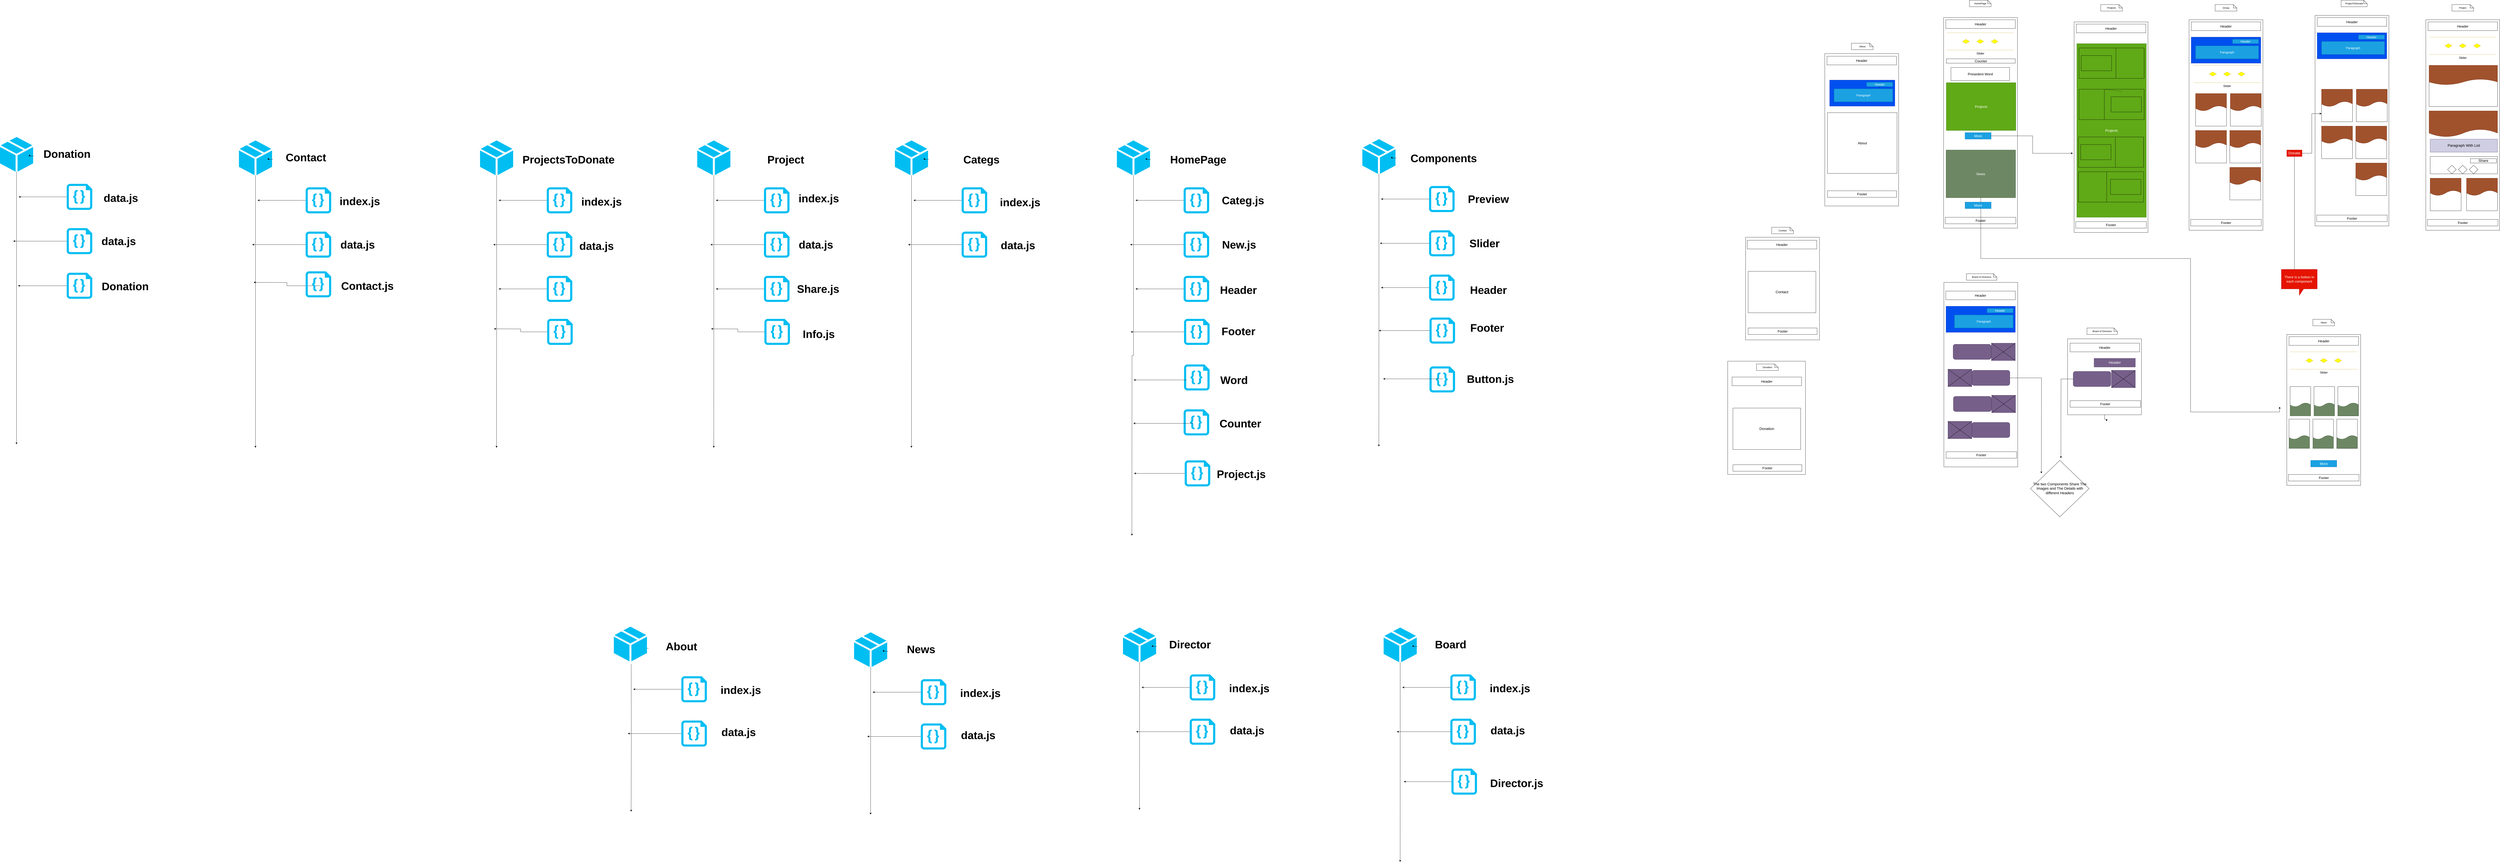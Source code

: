 <mxfile version="20.2.2" type="github">
  <diagram id="3tNO3jkayJGjovwc4Qjn" name="Page-1">
    <mxGraphModel dx="12152" dy="2296" grid="0" gridSize="10" guides="1" tooltips="1" connect="1" arrows="1" fold="1" page="0" pageScale="1" pageWidth="3300" pageHeight="4681" background="none" math="0" shadow="0">
      <root>
        <mxCell id="0" />
        <mxCell id="1" parent="0" />
        <mxCell id="f2MKxU73Fepq0yuGilzE-7" value="" style="rounded=0;whiteSpace=wrap;html=1;fontSize=16;fillColor=none;" vertex="1" parent="1">
          <mxGeometry x="2060" y="460" width="340" height="970" as="geometry" />
        </mxCell>
        <mxCell id="f2MKxU73Fepq0yuGilzE-9" value="Header" style="rounded=0;whiteSpace=wrap;html=1;fontSize=16;fillColor=none;" vertex="1" parent="1">
          <mxGeometry x="2070" y="470" width="320" height="40" as="geometry" />
        </mxCell>
        <mxCell id="f2MKxU73Fepq0yuGilzE-10" value="Footer" style="rounded=0;whiteSpace=wrap;html=1;fontSize=16;fillColor=none;" vertex="1" parent="1">
          <mxGeometry x="2067.5" y="1380" width="325" height="30" as="geometry" />
        </mxCell>
        <mxCell id="f2MKxU73Fepq0yuGilzE-35" value="Counter" style="rounded=0;whiteSpace=wrap;html=1;fontSize=16;fillColor=none;" vertex="1" parent="1">
          <mxGeometry x="2072.5" y="650" width="317.5" height="20" as="geometry" />
        </mxCell>
        <mxCell id="f2MKxU73Fepq0yuGilzE-37" value="Presedent Word" style="rounded=0;whiteSpace=wrap;html=1;fontSize=16;fillColor=none;" vertex="1" parent="1">
          <mxGeometry x="2093.75" y="690" width="270" height="60" as="geometry" />
        </mxCell>
        <mxCell id="f2MKxU73Fepq0yuGilzE-38" value="Projects" style="rounded=0;whiteSpace=wrap;html=1;fontSize=16;fillColor=#60a917;fontColor=#ffffff;strokeColor=#2D7600;" vertex="1" parent="1">
          <mxGeometry x="2072.5" y="760" width="320" height="220" as="geometry" />
        </mxCell>
        <mxCell id="f2MKxU73Fepq0yuGilzE-330" style="edgeStyle=orthogonalEdgeStyle;rounded=0;orthogonalLoop=1;jettySize=auto;html=1;fontSize=17;" edge="1" parent="1" source="f2MKxU73Fepq0yuGilzE-39">
          <mxGeometry relative="1" as="geometry">
            <mxPoint x="3607" y="2253" as="targetPoint" />
            <Array as="points">
              <mxPoint x="2231" y="1570" />
              <mxPoint x="3197" y="1570" />
              <mxPoint x="3197" y="2277" />
            </Array>
          </mxGeometry>
        </mxCell>
        <mxCell id="f2MKxU73Fepq0yuGilzE-39" value="News" style="rounded=0;whiteSpace=wrap;html=1;fontSize=16;fillColor=#6d8764;fontColor=#ffffff;strokeColor=#3A5431;" vertex="1" parent="1">
          <mxGeometry x="2071.25" y="1070" width="320" height="220" as="geometry" />
        </mxCell>
        <mxCell id="f2MKxU73Fepq0yuGilzE-42" value="HomePage" style="shape=note;whiteSpace=wrap;html=1;backgroundOutline=1;darkOpacity=0.05;fontSize=11;fillColor=none;size=16;" vertex="1" parent="1">
          <mxGeometry x="2178.75" y="380" width="100" height="30" as="geometry" />
        </mxCell>
        <mxCell id="f2MKxU73Fepq0yuGilzE-328" style="edgeStyle=orthogonalEdgeStyle;rounded=0;orthogonalLoop=1;jettySize=auto;html=1;entryX=-0.017;entryY=0.624;entryDx=0;entryDy=0;entryPerimeter=0;fontSize=17;" edge="1" parent="1" source="f2MKxU73Fepq0yuGilzE-44" target="f2MKxU73Fepq0yuGilzE-54">
          <mxGeometry relative="1" as="geometry" />
        </mxCell>
        <mxCell id="f2MKxU73Fepq0yuGilzE-44" value="More" style="rounded=0;whiteSpace=wrap;html=1;fontSize=16;fillColor=#1ba1e2;fontColor=#ffffff;strokeColor=#006EAF;" vertex="1" parent="1">
          <mxGeometry x="2158.75" y="990" width="120" height="30" as="geometry" />
        </mxCell>
        <mxCell id="f2MKxU73Fepq0yuGilzE-45" value="More" style="rounded=0;whiteSpace=wrap;html=1;fontSize=16;fillColor=#1ba1e2;fontColor=#ffffff;strokeColor=#006EAF;" vertex="1" parent="1">
          <mxGeometry x="2158.75" y="1310" width="120" height="30" as="geometry" />
        </mxCell>
        <mxCell id="f2MKxU73Fepq0yuGilzE-54" value="" style="rounded=0;whiteSpace=wrap;html=1;fontSize=16;fillColor=none;" vertex="1" parent="1">
          <mxGeometry x="2660.8" y="480" width="340" height="970" as="geometry" />
        </mxCell>
        <mxCell id="f2MKxU73Fepq0yuGilzE-55" value="Header" style="rounded=0;whiteSpace=wrap;html=1;fontSize=16;fillColor=none;" vertex="1" parent="1">
          <mxGeometry x="2670.8" y="490" width="320" height="40" as="geometry" />
        </mxCell>
        <mxCell id="f2MKxU73Fepq0yuGilzE-56" value="Footer" style="rounded=0;whiteSpace=wrap;html=1;fontSize=16;fillColor=none;" vertex="1" parent="1">
          <mxGeometry x="2668.3" y="1400" width="325" height="30" as="geometry" />
        </mxCell>
        <mxCell id="f2MKxU73Fepq0yuGilzE-60" value="Projects" style="rounded=0;whiteSpace=wrap;html=1;fontSize=16;fillColor=#60a917;fontColor=#ffffff;strokeColor=#2D7600;" vertex="1" parent="1">
          <mxGeometry x="2673.3" y="580" width="320" height="800" as="geometry" />
        </mxCell>
        <mxCell id="f2MKxU73Fepq0yuGilzE-71" value="Header" style="rounded=0;whiteSpace=wrap;html=1;fontSize=16;fillColor=none;" vertex="1" parent="1">
          <mxGeometry x="1523" y="638" width="320" height="40" as="geometry" />
        </mxCell>
        <mxCell id="f2MKxU73Fepq0yuGilzE-72" value="Footer" style="rounded=0;whiteSpace=wrap;html=1;fontSize=16;fillColor=none;" vertex="1" parent="1">
          <mxGeometry x="1525.5" y="1258" width="317.5" height="30" as="geometry" />
        </mxCell>
        <mxCell id="f2MKxU73Fepq0yuGilzE-73" value="About" style="rounded=0;whiteSpace=wrap;html=1;fontSize=16;fillColor=none;" vertex="1" parent="1">
          <mxGeometry x="1525.5" y="898" width="320" height="280" as="geometry" />
        </mxCell>
        <mxCell id="f2MKxU73Fepq0yuGilzE-74" value="Projects" style="shape=note;whiteSpace=wrap;html=1;backgroundOutline=1;darkOpacity=0.05;fontSize=11;fillColor=none;size=16;" vertex="1" parent="1">
          <mxGeometry x="2783.3" y="400" width="100" height="30" as="geometry" />
        </mxCell>
        <mxCell id="f2MKxU73Fepq0yuGilzE-75" value="About" style="shape=note;whiteSpace=wrap;html=1;backgroundOutline=1;darkOpacity=0.05;fontSize=11;fillColor=none;size=16;" vertex="1" parent="1">
          <mxGeometry x="1635.5" y="578" width="100" height="30" as="geometry" />
        </mxCell>
        <mxCell id="f2MKxU73Fepq0yuGilzE-76" value="" style="rounded=0;whiteSpace=wrap;html=1;fontSize=16;fillColor=none;" vertex="1" parent="1">
          <mxGeometry x="1513" y="626" width="340" height="702" as="geometry" />
        </mxCell>
        <mxCell id="f2MKxU73Fepq0yuGilzE-77" value="" style="rounded=0;whiteSpace=wrap;html=1;fontSize=16;fillColor=#0050ef;strokeColor=#001DBC;fontColor=#ffffff;" vertex="1" parent="1">
          <mxGeometry x="1535.5" y="748" width="300" height="120" as="geometry" />
        </mxCell>
        <mxCell id="f2MKxU73Fepq0yuGilzE-83" value="" style="edgeStyle=orthogonalEdgeStyle;rounded=0;orthogonalLoop=1;jettySize=auto;html=1;fontSize=14;" edge="1" parent="1" source="f2MKxU73Fepq0yuGilzE-78" target="f2MKxU73Fepq0yuGilzE-79">
          <mxGeometry relative="1" as="geometry" />
        </mxCell>
        <mxCell id="f2MKxU73Fepq0yuGilzE-78" value="Header" style="rounded=0;whiteSpace=wrap;html=1;fontSize=14;fillColor=#1ba1e2;fontColor=#ffffff;strokeColor=#006EAF;" vertex="1" parent="1">
          <mxGeometry x="1705.5" y="758" width="120" height="20" as="geometry" />
        </mxCell>
        <mxCell id="f2MKxU73Fepq0yuGilzE-79" value="Paragraph" style="rounded=0;whiteSpace=wrap;html=1;fontSize=14;fillColor=#1ba1e2;fontColor=#ffffff;strokeColor=#006EAF;" vertex="1" parent="1">
          <mxGeometry x="1555.5" y="788" width="270" height="60" as="geometry" />
        </mxCell>
        <mxCell id="f2MKxU73Fepq0yuGilzE-84" value="" style="rounded=0;whiteSpace=wrap;html=1;fontSize=16;fillColor=#0050ef;strokeColor=#001DBC;fontColor=#ffffff;" vertex="1" parent="1">
          <mxGeometry x="2071.25" y="1790" width="318.75" height="120" as="geometry" />
        </mxCell>
        <mxCell id="f2MKxU73Fepq0yuGilzE-85" value="Header" style="rounded=0;whiteSpace=wrap;html=1;fontSize=14;fillColor=#1ba1e2;fontColor=#ffffff;strokeColor=#006EAF;" vertex="1" parent="1">
          <mxGeometry x="2260" y="1800" width="120" height="20" as="geometry" />
        </mxCell>
        <mxCell id="f2MKxU73Fepq0yuGilzE-86" value="Paragraph" style="rounded=0;whiteSpace=wrap;html=1;fontSize=14;fillColor=#1ba1e2;fontColor=#ffffff;strokeColor=#006EAF;" vertex="1" parent="1">
          <mxGeometry x="2110" y="1830" width="270" height="60" as="geometry" />
        </mxCell>
        <mxCell id="f2MKxU73Fepq0yuGilzE-87" value="" style="rounded=0;whiteSpace=wrap;html=1;fontSize=14;fillColor=none;" vertex="1" parent="1">
          <mxGeometry x="2683.3" y="600" width="300" height="140" as="geometry" />
        </mxCell>
        <mxCell id="f2MKxU73Fepq0yuGilzE-88" value="" style="rounded=0;whiteSpace=wrap;html=1;fontSize=14;fillColor=none;" vertex="1" parent="1">
          <mxGeometry x="2853.3" y="600" width="130" height="140" as="geometry" />
        </mxCell>
        <mxCell id="f2MKxU73Fepq0yuGilzE-89" value="" style="rounded=0;whiteSpace=wrap;html=1;fontSize=14;fillColor=none;" vertex="1" parent="1">
          <mxGeometry x="2693.3" y="635" width="140" height="70" as="geometry" />
        </mxCell>
        <mxCell id="f2MKxU73Fepq0yuGilzE-90" value="" style="rounded=0;whiteSpace=wrap;html=1;fontSize=14;fillColor=none;" vertex="1" parent="1">
          <mxGeometry x="2683.3" y="790" width="300" height="140" as="geometry" />
        </mxCell>
        <mxCell id="f2MKxU73Fepq0yuGilzE-91" value="" style="rounded=0;whiteSpace=wrap;html=1;fontSize=14;fillColor=none;" vertex="1" parent="1">
          <mxGeometry x="2800" y="790" width="183.3" height="140" as="geometry" />
        </mxCell>
        <mxCell id="f2MKxU73Fepq0yuGilzE-92" value="" style="rounded=0;whiteSpace=wrap;html=1;fontSize=14;fillColor=none;" vertex="1" parent="1">
          <mxGeometry x="2830.8" y="825" width="140" height="70" as="geometry" />
        </mxCell>
        <mxCell id="f2MKxU73Fepq0yuGilzE-96" value="" style="rounded=0;whiteSpace=wrap;html=1;fontSize=14;fillColor=none;" vertex="1" parent="1">
          <mxGeometry x="2680.8" y="1010" width="300" height="140" as="geometry" />
        </mxCell>
        <mxCell id="f2MKxU73Fepq0yuGilzE-97" value="" style="rounded=0;whiteSpace=wrap;html=1;fontSize=14;fillColor=none;" vertex="1" parent="1">
          <mxGeometry x="2850.8" y="1010" width="130" height="140" as="geometry" />
        </mxCell>
        <mxCell id="f2MKxU73Fepq0yuGilzE-98" value="" style="rounded=0;whiteSpace=wrap;html=1;fontSize=14;fillColor=none;" vertex="1" parent="1">
          <mxGeometry x="2690.8" y="1045" width="140" height="70" as="geometry" />
        </mxCell>
        <mxCell id="f2MKxU73Fepq0yuGilzE-99" value="" style="rounded=0;whiteSpace=wrap;html=1;fontSize=14;fillColor=none;" vertex="1" parent="1">
          <mxGeometry x="2680.8" y="1170" width="300" height="140" as="geometry" />
        </mxCell>
        <mxCell id="f2MKxU73Fepq0yuGilzE-100" value="" style="rounded=0;whiteSpace=wrap;html=1;fontSize=14;fillColor=none;" vertex="1" parent="1">
          <mxGeometry x="2828.3" y="1205" width="140" height="70" as="geometry" />
        </mxCell>
        <mxCell id="f2MKxU73Fepq0yuGilzE-101" value="" style="rounded=0;whiteSpace=wrap;html=1;fontSize=14;fillColor=none;" vertex="1" parent="1">
          <mxGeometry x="2680.8" y="1170" width="130" height="140" as="geometry" />
        </mxCell>
        <mxCell id="f2MKxU73Fepq0yuGilzE-102" value="" style="rounded=0;whiteSpace=wrap;html=1;fontSize=16;fillColor=none;" vertex="1" parent="1">
          <mxGeometry x="3190" y="470" width="340" height="970" as="geometry" />
        </mxCell>
        <mxCell id="f2MKxU73Fepq0yuGilzE-103" value="Header" style="rounded=0;whiteSpace=wrap;html=1;fontSize=16;fillColor=none;" vertex="1" parent="1">
          <mxGeometry x="3200" y="480" width="320" height="40" as="geometry" />
        </mxCell>
        <mxCell id="f2MKxU73Fepq0yuGilzE-104" value="Footer" style="rounded=0;whiteSpace=wrap;html=1;fontSize=16;fillColor=none;" vertex="1" parent="1">
          <mxGeometry x="3197.5" y="1390" width="325" height="30" as="geometry" />
        </mxCell>
        <mxCell id="f2MKxU73Fepq0yuGilzE-105" value="Group" style="shape=note;whiteSpace=wrap;html=1;backgroundOutline=1;darkOpacity=0.05;fontSize=11;fillColor=none;size=16;" vertex="1" parent="1">
          <mxGeometry x="3310" y="400" width="100" height="30" as="geometry" />
        </mxCell>
        <mxCell id="f2MKxU73Fepq0yuGilzE-106" value="" style="rounded=0;whiteSpace=wrap;html=1;fontSize=16;fillColor=#0050ef;strokeColor=#001DBC;fontColor=#ffffff;" vertex="1" parent="1">
          <mxGeometry x="3200" y="550" width="320" height="120" as="geometry" />
        </mxCell>
        <mxCell id="f2MKxU73Fepq0yuGilzE-107" value="Header" style="rounded=0;whiteSpace=wrap;html=1;fontSize=14;fillColor=#1ba1e2;fontColor=#ffffff;strokeColor=#006EAF;" vertex="1" parent="1">
          <mxGeometry x="3390" y="560" width="120" height="20" as="geometry" />
        </mxCell>
        <mxCell id="f2MKxU73Fepq0yuGilzE-108" value="Paragraph" style="rounded=0;whiteSpace=wrap;html=1;fontSize=14;fillColor=#1ba1e2;fontColor=#ffffff;strokeColor=#006EAF;" vertex="1" parent="1">
          <mxGeometry x="3220" y="590" width="290" height="60" as="geometry" />
        </mxCell>
        <mxCell id="f2MKxU73Fepq0yuGilzE-114" value="" style="endArrow=none;dashed=1;html=1;rounded=0;fontSize=14;exitX=0;exitY=0;exitDx=0;exitDy=0;" edge="1" parent="1" source="f2MKxU73Fepq0yuGilzE-91">
          <mxGeometry width="50" height="50" relative="1" as="geometry">
            <mxPoint x="2830" y="850" as="sourcePoint" />
            <mxPoint x="2880" y="800" as="targetPoint" />
          </mxGeometry>
        </mxCell>
        <mxCell id="f2MKxU73Fepq0yuGilzE-117" value="" style="rounded=0;whiteSpace=wrap;html=1;fontSize=14;" vertex="1" parent="1">
          <mxGeometry x="3380" y="810" width="142.5" height="150" as="geometry" />
        </mxCell>
        <mxCell id="f2MKxU73Fepq0yuGilzE-118" value="" style="shape=document;whiteSpace=wrap;html=1;boundedLbl=1;fontSize=14;fillColor=#a0522d;strokeColor=#6D1F00;fontColor=#ffffff;" vertex="1" parent="1">
          <mxGeometry x="3380" y="810" width="142.5" height="80" as="geometry" />
        </mxCell>
        <mxCell id="f2MKxU73Fepq0yuGilzE-119" value="Slider" style="verticalLabelPosition=bottom;verticalAlign=top;html=1;shape=mxgraph.flowchart.parallel_mode;pointerEvents=1;fontSize=14;fillColor=default;gradientColor=#ffd966;strokeColor=#d6b656;" vertex="1" parent="1">
          <mxGeometry x="3210" y="680" width="310" height="80" as="geometry" />
        </mxCell>
        <mxCell id="f2MKxU73Fepq0yuGilzE-120" value="Slider" style="verticalLabelPosition=bottom;verticalAlign=top;html=1;shape=mxgraph.flowchart.parallel_mode;pointerEvents=1;fontSize=14;fillColor=default;gradientColor=#ffd966;strokeColor=#d6b656;" vertex="1" parent="1">
          <mxGeometry x="2073.75" y="530" width="310" height="80" as="geometry" />
        </mxCell>
        <mxCell id="f2MKxU73Fepq0yuGilzE-124" value="" style="rounded=0;whiteSpace=wrap;html=1;fontSize=14;" vertex="1" parent="1">
          <mxGeometry x="3220" y="810" width="142.5" height="150" as="geometry" />
        </mxCell>
        <mxCell id="f2MKxU73Fepq0yuGilzE-125" value="" style="shape=document;whiteSpace=wrap;html=1;boundedLbl=1;fontSize=14;fillColor=#a0522d;strokeColor=#6D1F00;fontColor=#ffffff;" vertex="1" parent="1">
          <mxGeometry x="3220" y="810" width="142.5" height="80" as="geometry" />
        </mxCell>
        <mxCell id="f2MKxU73Fepq0yuGilzE-126" value="" style="rounded=0;whiteSpace=wrap;html=1;fontSize=14;" vertex="1" parent="1">
          <mxGeometry x="3377.5" y="980" width="142.5" height="150" as="geometry" />
        </mxCell>
        <mxCell id="f2MKxU73Fepq0yuGilzE-127" value="" style="shape=document;whiteSpace=wrap;html=1;boundedLbl=1;fontSize=14;fillColor=#a0522d;strokeColor=#6D1F00;fontColor=#ffffff;" vertex="1" parent="1">
          <mxGeometry x="3377.5" y="980" width="142.5" height="80" as="geometry" />
        </mxCell>
        <mxCell id="f2MKxU73Fepq0yuGilzE-128" value="" style="rounded=0;whiteSpace=wrap;html=1;fontSize=14;" vertex="1" parent="1">
          <mxGeometry x="3220" y="980" width="142.5" height="150" as="geometry" />
        </mxCell>
        <mxCell id="f2MKxU73Fepq0yuGilzE-129" value="" style="shape=document;whiteSpace=wrap;html=1;boundedLbl=1;fontSize=14;fillColor=#a0522d;strokeColor=#6D1F00;fontColor=#ffffff;" vertex="1" parent="1">
          <mxGeometry x="3220" y="980" width="142.5" height="80" as="geometry" />
        </mxCell>
        <mxCell id="f2MKxU73Fepq0yuGilzE-131" value="" style="rounded=0;whiteSpace=wrap;html=1;fontSize=14;" vertex="1" parent="1">
          <mxGeometry x="3377.5" y="1150" width="142.5" height="150" as="geometry" />
        </mxCell>
        <mxCell id="f2MKxU73Fepq0yuGilzE-132" value="" style="shape=document;whiteSpace=wrap;html=1;boundedLbl=1;fontSize=14;fillColor=#a0522d;strokeColor=#6D1F00;fontColor=#ffffff;" vertex="1" parent="1">
          <mxGeometry x="3377.5" y="1150" width="142.5" height="80" as="geometry" />
        </mxCell>
        <mxCell id="f2MKxU73Fepq0yuGilzE-151" value="" style="rounded=0;whiteSpace=wrap;html=1;fontSize=16;fillColor=none;" vertex="1" parent="1">
          <mxGeometry x="4280" y="470" width="340" height="970" as="geometry" />
        </mxCell>
        <mxCell id="f2MKxU73Fepq0yuGilzE-152" value="Header" style="rounded=0;whiteSpace=wrap;html=1;fontSize=16;fillColor=none;" vertex="1" parent="1">
          <mxGeometry x="4290" y="480" width="320" height="40" as="geometry" />
        </mxCell>
        <mxCell id="f2MKxU73Fepq0yuGilzE-153" value="Footer" style="rounded=0;whiteSpace=wrap;html=1;fontSize=16;fillColor=none;" vertex="1" parent="1">
          <mxGeometry x="4287.5" y="1390" width="325" height="30" as="geometry" />
        </mxCell>
        <mxCell id="f2MKxU73Fepq0yuGilzE-154" value="Project" style="shape=note;whiteSpace=wrap;html=1;backgroundOutline=1;darkOpacity=0.05;fontSize=11;fillColor=none;size=16;" vertex="1" parent="1">
          <mxGeometry x="4400" y="400" width="100" height="30" as="geometry" />
        </mxCell>
        <mxCell id="f2MKxU73Fepq0yuGilzE-158" value="" style="rounded=0;whiteSpace=wrap;html=1;fontSize=14;" vertex="1" parent="1">
          <mxGeometry x="4295" y="680" width="315" height="190" as="geometry" />
        </mxCell>
        <mxCell id="f2MKxU73Fepq0yuGilzE-159" value="" style="shape=document;whiteSpace=wrap;html=1;boundedLbl=1;fontSize=14;fillColor=#a0522d;strokeColor=#6D1F00;fontColor=#ffffff;" vertex="1" parent="1">
          <mxGeometry x="4295" y="680" width="315" height="90" as="geometry" />
        </mxCell>
        <mxCell id="f2MKxU73Fepq0yuGilzE-160" value="Slider" style="verticalLabelPosition=bottom;verticalAlign=top;html=1;shape=mxgraph.flowchart.parallel_mode;pointerEvents=1;fontSize=14;fillColor=default;gradientColor=#ffd966;strokeColor=#d6b656;" vertex="1" parent="1">
          <mxGeometry x="4295" y="550" width="310" height="80" as="geometry" />
        </mxCell>
        <mxCell id="f2MKxU73Fepq0yuGilzE-169" value="" style="shape=document;whiteSpace=wrap;html=1;boundedLbl=1;fontSize=14;fillColor=#a0522d;strokeColor=#6D1F00;fontColor=#ffffff;" vertex="1" parent="1">
          <mxGeometry x="4295" y="890" width="315" height="120" as="geometry" />
        </mxCell>
        <mxCell id="f2MKxU73Fepq0yuGilzE-170" value="Paragraph With List" style="rounded=0;whiteSpace=wrap;html=1;fontSize=17;fillColor=#d0cee2;strokeColor=#56517e;" vertex="1" parent="1">
          <mxGeometry x="4300" y="1020" width="310" height="60" as="geometry" />
        </mxCell>
        <mxCell id="f2MKxU73Fepq0yuGilzE-171" value="" style="rounded=0;whiteSpace=wrap;html=1;fontSize=17;fillColor=none;" vertex="1" parent="1">
          <mxGeometry x="4300" y="1100" width="310" height="80" as="geometry" />
        </mxCell>
        <mxCell id="f2MKxU73Fepq0yuGilzE-172" value="Share" style="rounded=0;whiteSpace=wrap;html=1;fontSize=17;fillColor=none;" vertex="1" parent="1">
          <mxGeometry x="4485" y="1110" width="120" height="20" as="geometry" />
        </mxCell>
        <mxCell id="f2MKxU73Fepq0yuGilzE-173" value="" style="rhombus;whiteSpace=wrap;html=1;fontSize=17;fillColor=none;" vertex="1" parent="1">
          <mxGeometry x="4480" y="1140" width="40" height="40" as="geometry" />
        </mxCell>
        <mxCell id="f2MKxU73Fepq0yuGilzE-174" value="" style="rhombus;whiteSpace=wrap;html=1;fontSize=17;fillColor=none;" vertex="1" parent="1">
          <mxGeometry x="4430" y="1140" width="40" height="40" as="geometry" />
        </mxCell>
        <mxCell id="f2MKxU73Fepq0yuGilzE-175" value="" style="rhombus;whiteSpace=wrap;html=1;fontSize=17;fillColor=none;" vertex="1" parent="1">
          <mxGeometry x="4380" y="1140" width="40" height="40" as="geometry" />
        </mxCell>
        <mxCell id="f2MKxU73Fepq0yuGilzE-181" value="" style="rounded=0;whiteSpace=wrap;html=1;fontSize=14;" vertex="1" parent="1">
          <mxGeometry x="4467.5" y="1200" width="142.5" height="150" as="geometry" />
        </mxCell>
        <mxCell id="f2MKxU73Fepq0yuGilzE-182" value="" style="shape=document;whiteSpace=wrap;html=1;boundedLbl=1;fontSize=14;fillColor=#a0522d;strokeColor=#6D1F00;fontColor=#ffffff;" vertex="1" parent="1">
          <mxGeometry x="4467.5" y="1200" width="142.5" height="80" as="geometry" />
        </mxCell>
        <mxCell id="f2MKxU73Fepq0yuGilzE-183" value="" style="rounded=0;whiteSpace=wrap;html=1;fontSize=14;" vertex="1" parent="1">
          <mxGeometry x="4300" y="1200" width="142.5" height="150" as="geometry" />
        </mxCell>
        <mxCell id="f2MKxU73Fepq0yuGilzE-184" value="" style="shape=document;whiteSpace=wrap;html=1;boundedLbl=1;fontSize=14;fillColor=#a0522d;strokeColor=#6D1F00;fontColor=#ffffff;" vertex="1" parent="1">
          <mxGeometry x="4300" y="1200" width="142.5" height="80" as="geometry" />
        </mxCell>
        <mxCell id="f2MKxU73Fepq0yuGilzE-185" value="" style="rounded=0;whiteSpace=wrap;html=1;fontSize=16;fillColor=none;" vertex="1" parent="1">
          <mxGeometry x="3770" y="450" width="340" height="970" as="geometry" />
        </mxCell>
        <mxCell id="f2MKxU73Fepq0yuGilzE-186" value="Header" style="rounded=0;whiteSpace=wrap;html=1;fontSize=16;fillColor=none;" vertex="1" parent="1">
          <mxGeometry x="3780" y="460" width="320" height="40" as="geometry" />
        </mxCell>
        <mxCell id="f2MKxU73Fepq0yuGilzE-187" value="Footer" style="rounded=0;whiteSpace=wrap;html=1;fontSize=16;fillColor=none;" vertex="1" parent="1">
          <mxGeometry x="3777.5" y="1370" width="325" height="30" as="geometry" />
        </mxCell>
        <mxCell id="f2MKxU73Fepq0yuGilzE-188" value="ProjectToDonate" style="shape=note;whiteSpace=wrap;html=1;backgroundOutline=1;darkOpacity=0.05;fontSize=11;fillColor=none;size=16;" vertex="1" parent="1">
          <mxGeometry x="3890" y="380" width="120" height="30" as="geometry" />
        </mxCell>
        <mxCell id="f2MKxU73Fepq0yuGilzE-189" value="" style="rounded=0;whiteSpace=wrap;html=1;fontSize=16;fillColor=#0050ef;strokeColor=#001DBC;fontColor=#ffffff;" vertex="1" parent="1">
          <mxGeometry x="3780" y="530" width="320" height="120" as="geometry" />
        </mxCell>
        <mxCell id="f2MKxU73Fepq0yuGilzE-190" value="Header" style="rounded=0;whiteSpace=wrap;html=1;fontSize=14;fillColor=#1ba1e2;fontColor=#ffffff;strokeColor=#006EAF;" vertex="1" parent="1">
          <mxGeometry x="3970" y="540" width="120" height="20" as="geometry" />
        </mxCell>
        <mxCell id="f2MKxU73Fepq0yuGilzE-191" value="Paragraph" style="rounded=0;whiteSpace=wrap;html=1;fontSize=14;fillColor=#1ba1e2;fontColor=#ffffff;strokeColor=#006EAF;" vertex="1" parent="1">
          <mxGeometry x="3800" y="570" width="290" height="60" as="geometry" />
        </mxCell>
        <mxCell id="f2MKxU73Fepq0yuGilzE-192" value="" style="rounded=0;whiteSpace=wrap;html=1;fontSize=14;" vertex="1" parent="1">
          <mxGeometry x="3960" y="790" width="142.5" height="150" as="geometry" />
        </mxCell>
        <mxCell id="f2MKxU73Fepq0yuGilzE-193" value="" style="shape=document;whiteSpace=wrap;html=1;boundedLbl=1;fontSize=14;fillColor=#a0522d;strokeColor=#6D1F00;fontColor=#ffffff;" vertex="1" parent="1">
          <mxGeometry x="3960" y="790" width="142.5" height="80" as="geometry" />
        </mxCell>
        <mxCell id="f2MKxU73Fepq0yuGilzE-195" value="" style="rounded=0;whiteSpace=wrap;html=1;fontSize=14;" vertex="1" parent="1">
          <mxGeometry x="3800" y="790" width="142.5" height="150" as="geometry" />
        </mxCell>
        <mxCell id="f2MKxU73Fepq0yuGilzE-196" value="" style="shape=document;whiteSpace=wrap;html=1;boundedLbl=1;fontSize=14;fillColor=#a0522d;strokeColor=#6D1F00;fontColor=#ffffff;" vertex="1" parent="1">
          <mxGeometry x="3800" y="790" width="142.5" height="80" as="geometry" />
        </mxCell>
        <mxCell id="f2MKxU73Fepq0yuGilzE-197" value="" style="rounded=0;whiteSpace=wrap;html=1;fontSize=14;" vertex="1" parent="1">
          <mxGeometry x="3957.5" y="960" width="142.5" height="150" as="geometry" />
        </mxCell>
        <mxCell id="f2MKxU73Fepq0yuGilzE-198" value="" style="shape=document;whiteSpace=wrap;html=1;boundedLbl=1;fontSize=14;fillColor=#a0522d;strokeColor=#6D1F00;fontColor=#ffffff;" vertex="1" parent="1">
          <mxGeometry x="3957.5" y="960" width="142.5" height="80" as="geometry" />
        </mxCell>
        <mxCell id="f2MKxU73Fepq0yuGilzE-199" value="" style="rounded=0;whiteSpace=wrap;html=1;fontSize=14;" vertex="1" parent="1">
          <mxGeometry x="3800" y="960" width="142.5" height="150" as="geometry" />
        </mxCell>
        <mxCell id="f2MKxU73Fepq0yuGilzE-200" value="" style="shape=document;whiteSpace=wrap;html=1;boundedLbl=1;fontSize=14;fillColor=#a0522d;strokeColor=#6D1F00;fontColor=#ffffff;" vertex="1" parent="1">
          <mxGeometry x="3800" y="960" width="142.5" height="80" as="geometry" />
        </mxCell>
        <mxCell id="f2MKxU73Fepq0yuGilzE-201" value="" style="rounded=0;whiteSpace=wrap;html=1;fontSize=14;" vertex="1" parent="1">
          <mxGeometry x="3957.5" y="1130" width="142.5" height="150" as="geometry" />
        </mxCell>
        <mxCell id="f2MKxU73Fepq0yuGilzE-202" value="" style="shape=document;whiteSpace=wrap;html=1;boundedLbl=1;fontSize=14;fillColor=#a0522d;strokeColor=#6D1F00;fontColor=#ffffff;" vertex="1" parent="1">
          <mxGeometry x="3957.5" y="1130" width="142.5" height="80" as="geometry" />
        </mxCell>
        <mxCell id="f2MKxU73Fepq0yuGilzE-213" style="edgeStyle=orthogonalEdgeStyle;rounded=0;orthogonalLoop=1;jettySize=auto;html=1;entryX=0;entryY=0.75;entryDx=0;entryDy=0;fontSize=17;" edge="1" parent="1" source="f2MKxU73Fepq0yuGilzE-212" target="f2MKxU73Fepq0yuGilzE-195">
          <mxGeometry relative="1" as="geometry" />
        </mxCell>
        <mxCell id="f2MKxU73Fepq0yuGilzE-214" style="edgeStyle=orthogonalEdgeStyle;rounded=0;orthogonalLoop=1;jettySize=auto;html=1;fontSize=17;" edge="1" parent="1" source="f2MKxU73Fepq0yuGilzE-212">
          <mxGeometry relative="1" as="geometry">
            <mxPoint x="3675" y="1650" as="targetPoint" />
          </mxGeometry>
        </mxCell>
        <mxCell id="f2MKxU73Fepq0yuGilzE-212" value="Donate" style="rounded=0;whiteSpace=wrap;html=1;fontSize=17;fillColor=#e51400;strokeColor=#B20000;fontColor=#ffffff;" vertex="1" parent="1">
          <mxGeometry x="3640" y="1070" width="70" height="30" as="geometry" />
        </mxCell>
        <mxCell id="f2MKxU73Fepq0yuGilzE-215" value="There is a botton in each component" style="shape=callout;whiteSpace=wrap;html=1;perimeter=calloutPerimeter;fontSize=16;fillColor=#e51400;fontColor=#ffffff;strokeColor=#B20000;" vertex="1" parent="1">
          <mxGeometry x="3615" y="1620" width="165" height="120" as="geometry" />
        </mxCell>
        <mxCell id="f2MKxU73Fepq0yuGilzE-217" value="Header" style="rounded=0;whiteSpace=wrap;html=1;fontSize=16;fillColor=none;" vertex="1" parent="1">
          <mxGeometry x="2070" y="1720" width="320" height="40" as="geometry" />
        </mxCell>
        <mxCell id="f2MKxU73Fepq0yuGilzE-219" value="&lt;span class=&quot;VIiyi&quot; lang=&quot;en&quot;&gt;&lt;span data-number-of-phrases=&quot;1&quot; data-phrase-index=&quot;0&quot; data-language-to-translate-into=&quot;ar&quot; data-language-for-alternatives=&quot;en&quot; class=&quot;JLqJ4b ChMk0b&quot;&gt;&lt;span class=&quot;Q4iAWc&quot;&gt;Board of Directors&lt;/span&gt;&lt;/span&gt;&lt;/span&gt;" style="shape=note;whiteSpace=wrap;html=1;backgroundOutline=1;darkOpacity=0.05;fontSize=11;fillColor=none;size=16;" vertex="1" parent="1">
          <mxGeometry x="2165" y="1640" width="140" height="30" as="geometry" />
        </mxCell>
        <mxCell id="f2MKxU73Fepq0yuGilzE-234" value="" style="rounded=0;whiteSpace=wrap;html=1;fontSize=16;fillColor=none;" vertex="1" parent="1">
          <mxGeometry x="2061.25" y="1680" width="340" height="850" as="geometry" />
        </mxCell>
        <mxCell id="f2MKxU73Fepq0yuGilzE-235" value="" style="rounded=0;whiteSpace=wrap;html=1;fontSize=17;fillColor=#76608a;fontColor=#ffffff;strokeColor=#432D57;" vertex="1" parent="1">
          <mxGeometry x="2280" y="1960" width="110" height="80" as="geometry" />
        </mxCell>
        <mxCell id="f2MKxU73Fepq0yuGilzE-236" value="" style="endArrow=none;html=1;rounded=0;fontSize=17;exitX=0;exitY=1;exitDx=0;exitDy=0;entryX=1;entryY=0;entryDx=0;entryDy=0;" edge="1" parent="1" source="f2MKxU73Fepq0yuGilzE-235" target="f2MKxU73Fepq0yuGilzE-235">
          <mxGeometry width="50" height="50" relative="1" as="geometry">
            <mxPoint x="2340" y="2020" as="sourcePoint" />
            <mxPoint x="2390" y="1970" as="targetPoint" />
          </mxGeometry>
        </mxCell>
        <mxCell id="f2MKxU73Fepq0yuGilzE-237" value="" style="endArrow=none;html=1;rounded=0;fontSize=17;exitX=1;exitY=1;exitDx=0;exitDy=0;entryX=0;entryY=0;entryDx=0;entryDy=0;" edge="1" parent="1" source="f2MKxU73Fepq0yuGilzE-235" target="f2MKxU73Fepq0yuGilzE-235">
          <mxGeometry width="50" height="50" relative="1" as="geometry">
            <mxPoint x="2350" y="2010" as="sourcePoint" />
            <mxPoint x="2310" y="1970" as="targetPoint" />
          </mxGeometry>
        </mxCell>
        <mxCell id="f2MKxU73Fepq0yuGilzE-238" value="" style="rounded=1;whiteSpace=wrap;html=1;fontSize=17;fillColor=#76608a;fontColor=#ffffff;strokeColor=#432D57;" vertex="1" parent="1">
          <mxGeometry x="2103.75" y="1965" width="175" height="70" as="geometry" />
        </mxCell>
        <mxCell id="f2MKxU73Fepq0yuGilzE-240" value="" style="rounded=0;whiteSpace=wrap;html=1;fontSize=17;fillColor=#76608a;fontColor=#ffffff;strokeColor=#432D57;" vertex="1" parent="1">
          <mxGeometry x="2080" y="2080" width="110" height="80" as="geometry" />
        </mxCell>
        <mxCell id="f2MKxU73Fepq0yuGilzE-241" value="" style="endArrow=none;html=1;rounded=0;fontSize=17;exitX=0;exitY=1;exitDx=0;exitDy=0;entryX=1;entryY=0;entryDx=0;entryDy=0;" edge="1" parent="1" source="f2MKxU73Fepq0yuGilzE-240" target="f2MKxU73Fepq0yuGilzE-240">
          <mxGeometry width="50" height="50" relative="1" as="geometry">
            <mxPoint x="2140" y="2140" as="sourcePoint" />
            <mxPoint x="2190" y="2090" as="targetPoint" />
          </mxGeometry>
        </mxCell>
        <mxCell id="f2MKxU73Fepq0yuGilzE-242" value="" style="endArrow=none;html=1;rounded=0;fontSize=17;exitX=1;exitY=1;exitDx=0;exitDy=0;entryX=0;entryY=0;entryDx=0;entryDy=0;" edge="1" parent="1" source="f2MKxU73Fepq0yuGilzE-240" target="f2MKxU73Fepq0yuGilzE-240">
          <mxGeometry width="50" height="50" relative="1" as="geometry">
            <mxPoint x="2150" y="2130" as="sourcePoint" />
            <mxPoint x="2110" y="2090" as="targetPoint" />
          </mxGeometry>
        </mxCell>
        <mxCell id="f2MKxU73Fepq0yuGilzE-281" style="edgeStyle=orthogonalEdgeStyle;rounded=0;orthogonalLoop=1;jettySize=auto;html=1;fontSize=17;" edge="1" parent="1" source="f2MKxU73Fepq0yuGilzE-243">
          <mxGeometry relative="1" as="geometry">
            <mxPoint x="2510" y="2560" as="targetPoint" />
          </mxGeometry>
        </mxCell>
        <mxCell id="f2MKxU73Fepq0yuGilzE-243" value="" style="rounded=1;whiteSpace=wrap;html=1;fontSize=17;fillColor=#76608a;fontColor=#ffffff;strokeColor=#432D57;" vertex="1" parent="1">
          <mxGeometry x="2190" y="2085" width="175" height="70" as="geometry" />
        </mxCell>
        <mxCell id="f2MKxU73Fepq0yuGilzE-244" value="" style="rounded=0;whiteSpace=wrap;html=1;fontSize=17;fillColor=#76608a;fontColor=#ffffff;strokeColor=#432D57;" vertex="1" parent="1">
          <mxGeometry x="2281.25" y="2200" width="110" height="80" as="geometry" />
        </mxCell>
        <mxCell id="f2MKxU73Fepq0yuGilzE-245" value="" style="endArrow=none;html=1;rounded=0;fontSize=17;exitX=0;exitY=1;exitDx=0;exitDy=0;entryX=1;entryY=0;entryDx=0;entryDy=0;" edge="1" parent="1" source="f2MKxU73Fepq0yuGilzE-244" target="f2MKxU73Fepq0yuGilzE-244">
          <mxGeometry width="50" height="50" relative="1" as="geometry">
            <mxPoint x="2341.25" y="2260" as="sourcePoint" />
            <mxPoint x="2391.25" y="2210" as="targetPoint" />
          </mxGeometry>
        </mxCell>
        <mxCell id="f2MKxU73Fepq0yuGilzE-246" value="" style="endArrow=none;html=1;rounded=0;fontSize=17;exitX=1;exitY=1;exitDx=0;exitDy=0;entryX=0;entryY=0;entryDx=0;entryDy=0;" edge="1" parent="1" source="f2MKxU73Fepq0yuGilzE-244" target="f2MKxU73Fepq0yuGilzE-244">
          <mxGeometry width="50" height="50" relative="1" as="geometry">
            <mxPoint x="2351.25" y="2250" as="sourcePoint" />
            <mxPoint x="2311.25" y="2210" as="targetPoint" />
          </mxGeometry>
        </mxCell>
        <mxCell id="f2MKxU73Fepq0yuGilzE-247" value="" style="rounded=1;whiteSpace=wrap;html=1;fontSize=17;fillColor=#76608a;fontColor=#ffffff;strokeColor=#432D57;" vertex="1" parent="1">
          <mxGeometry x="2105" y="2205" width="175" height="70" as="geometry" />
        </mxCell>
        <mxCell id="f2MKxU73Fepq0yuGilzE-248" value="" style="rounded=0;whiteSpace=wrap;html=1;fontSize=17;fillColor=#76608a;fontColor=#ffffff;strokeColor=#432D57;" vertex="1" parent="1">
          <mxGeometry x="2080" y="2320" width="110" height="80" as="geometry" />
        </mxCell>
        <mxCell id="f2MKxU73Fepq0yuGilzE-249" value="" style="endArrow=none;html=1;rounded=0;fontSize=17;exitX=0;exitY=1;exitDx=0;exitDy=0;entryX=1;entryY=0;entryDx=0;entryDy=0;" edge="1" parent="1" source="f2MKxU73Fepq0yuGilzE-248" target="f2MKxU73Fepq0yuGilzE-248">
          <mxGeometry width="50" height="50" relative="1" as="geometry">
            <mxPoint x="2140" y="2380" as="sourcePoint" />
            <mxPoint x="2190" y="2330" as="targetPoint" />
          </mxGeometry>
        </mxCell>
        <mxCell id="f2MKxU73Fepq0yuGilzE-250" value="" style="endArrow=none;html=1;rounded=0;fontSize=17;exitX=1;exitY=1;exitDx=0;exitDy=0;entryX=0;entryY=0;entryDx=0;entryDy=0;" edge="1" parent="1" source="f2MKxU73Fepq0yuGilzE-248" target="f2MKxU73Fepq0yuGilzE-248">
          <mxGeometry width="50" height="50" relative="1" as="geometry">
            <mxPoint x="2150" y="2370" as="sourcePoint" />
            <mxPoint x="2110" y="2330" as="targetPoint" />
          </mxGeometry>
        </mxCell>
        <mxCell id="f2MKxU73Fepq0yuGilzE-251" value="" style="rounded=1;whiteSpace=wrap;html=1;fontSize=17;fillColor=#76608a;fontColor=#ffffff;strokeColor=#432D57;" vertex="1" parent="1">
          <mxGeometry x="2190" y="2325" width="175" height="70" as="geometry" />
        </mxCell>
        <mxCell id="f2MKxU73Fepq0yuGilzE-252" value="Footer" style="rounded=0;whiteSpace=wrap;html=1;fontSize=16;fillColor=none;" vertex="1" parent="1">
          <mxGeometry x="2071.25" y="2460" width="325" height="30" as="geometry" />
        </mxCell>
        <mxCell id="f2MKxU73Fepq0yuGilzE-256" value="Header" style="rounded=0;whiteSpace=wrap;html=1;fontSize=16;fillColor=none;" vertex="1" parent="1">
          <mxGeometry x="2642.05" y="1960" width="320" height="40" as="geometry" />
        </mxCell>
        <mxCell id="f2MKxU73Fepq0yuGilzE-257" value="&lt;span class=&quot;VIiyi&quot; lang=&quot;en&quot;&gt;&lt;span data-number-of-phrases=&quot;1&quot; data-phrase-index=&quot;0&quot; data-language-to-translate-into=&quot;ar&quot; data-language-for-alternatives=&quot;en&quot; class=&quot;JLqJ4b ChMk0b&quot;&gt;&lt;span class=&quot;Q4iAWc&quot;&gt;Board of Directors&lt;/span&gt;&lt;/span&gt;&lt;/span&gt;" style="shape=note;whiteSpace=wrap;html=1;backgroundOutline=1;darkOpacity=0.05;fontSize=11;fillColor=none;size=16;" vertex="1" parent="1">
          <mxGeometry x="2720" y="1890" width="140" height="30" as="geometry" />
        </mxCell>
        <mxCell id="f2MKxU73Fepq0yuGilzE-276" style="edgeStyle=orthogonalEdgeStyle;rounded=0;orthogonalLoop=1;jettySize=auto;html=1;fontSize=17;" edge="1" parent="1" source="f2MKxU73Fepq0yuGilzE-258">
          <mxGeometry relative="1" as="geometry">
            <mxPoint x="2810" y="2320" as="targetPoint" />
          </mxGeometry>
        </mxCell>
        <mxCell id="f2MKxU73Fepq0yuGilzE-258" value="" style="rounded=0;whiteSpace=wrap;html=1;fontSize=16;fillColor=none;" vertex="1" parent="1">
          <mxGeometry x="2630.8" y="1940" width="340" height="350" as="geometry" />
        </mxCell>
        <mxCell id="f2MKxU73Fepq0yuGilzE-259" value="" style="rounded=0;whiteSpace=wrap;html=1;fontSize=17;fillColor=#76608a;fontColor=#ffffff;strokeColor=#432D57;" vertex="1" parent="1">
          <mxGeometry x="2832.68" y="2085" width="110" height="80" as="geometry" />
        </mxCell>
        <mxCell id="f2MKxU73Fepq0yuGilzE-260" value="" style="endArrow=none;html=1;rounded=0;fontSize=17;exitX=0;exitY=1;exitDx=0;exitDy=0;entryX=1;entryY=0;entryDx=0;entryDy=0;" edge="1" parent="1" source="f2MKxU73Fepq0yuGilzE-259" target="f2MKxU73Fepq0yuGilzE-259">
          <mxGeometry width="50" height="50" relative="1" as="geometry">
            <mxPoint x="2909.55" y="2290" as="sourcePoint" />
            <mxPoint x="2959.55" y="2240" as="targetPoint" />
          </mxGeometry>
        </mxCell>
        <mxCell id="f2MKxU73Fepq0yuGilzE-261" value="" style="endArrow=none;html=1;rounded=0;fontSize=17;exitX=1;exitY=1;exitDx=0;exitDy=0;entryX=0;entryY=0;entryDx=0;entryDy=0;" edge="1" parent="1" source="f2MKxU73Fepq0yuGilzE-259" target="f2MKxU73Fepq0yuGilzE-259">
          <mxGeometry width="50" height="50" relative="1" as="geometry">
            <mxPoint x="2919.55" y="2280" as="sourcePoint" />
            <mxPoint x="2879.55" y="2240" as="targetPoint" />
          </mxGeometry>
        </mxCell>
        <mxCell id="f2MKxU73Fepq0yuGilzE-283" style="edgeStyle=orthogonalEdgeStyle;rounded=0;orthogonalLoop=1;jettySize=auto;html=1;fontSize=17;" edge="1" parent="1" source="f2MKxU73Fepq0yuGilzE-262">
          <mxGeometry relative="1" as="geometry">
            <mxPoint x="2600" y="2490" as="targetPoint" />
          </mxGeometry>
        </mxCell>
        <mxCell id="f2MKxU73Fepq0yuGilzE-262" value="" style="rounded=1;whiteSpace=wrap;html=1;fontSize=17;fillColor=#76608a;fontColor=#ffffff;strokeColor=#432D57;" vertex="1" parent="1">
          <mxGeometry x="2656.43" y="2090" width="173.57" height="70" as="geometry" />
        </mxCell>
        <mxCell id="f2MKxU73Fepq0yuGilzE-275" value="Footer" style="rounded=0;whiteSpace=wrap;html=1;fontSize=16;fillColor=none;" vertex="1" parent="1">
          <mxGeometry x="2642.05" y="2225" width="325" height="30" as="geometry" />
        </mxCell>
        <mxCell id="f2MKxU73Fepq0yuGilzE-277" value="Header" style="rounded=0;whiteSpace=wrap;html=1;fontSize=17;fillColor=#76608a;fontColor=#ffffff;strokeColor=#432D57;" vertex="1" parent="1">
          <mxGeometry x="2752.68" y="2030" width="190" height="40" as="geometry" />
        </mxCell>
        <mxCell id="f2MKxU73Fepq0yuGilzE-284" value="The two Components Share The Images and The Details with different Headers " style="rhombus;whiteSpace=wrap;html=1;fontSize=17;fillColor=none;gradientColor=#EA1A13;" vertex="1" parent="1">
          <mxGeometry x="2460" y="2500" width="270" height="260" as="geometry" />
        </mxCell>
        <mxCell id="f2MKxU73Fepq0yuGilzE-285" value="" style="rounded=0;whiteSpace=wrap;html=1;fontSize=16;fillColor=none;" vertex="1" parent="1">
          <mxGeometry x="3640" y="1920" width="340" height="695" as="geometry" />
        </mxCell>
        <mxCell id="f2MKxU73Fepq0yuGilzE-286" value="Header" style="rounded=0;whiteSpace=wrap;html=1;fontSize=16;fillColor=none;" vertex="1" parent="1">
          <mxGeometry x="3650" y="1930" width="320" height="40" as="geometry" />
        </mxCell>
        <mxCell id="f2MKxU73Fepq0yuGilzE-287" value="Footer" style="rounded=0;whiteSpace=wrap;html=1;fontSize=16;fillColor=none;" vertex="1" parent="1">
          <mxGeometry x="3647.5" y="2565" width="325" height="30" as="geometry" />
        </mxCell>
        <mxCell id="f2MKxU73Fepq0yuGilzE-288" value="News" style="shape=note;whiteSpace=wrap;html=1;backgroundOutline=1;darkOpacity=0.05;fontSize=11;fillColor=none;size=16;" vertex="1" parent="1">
          <mxGeometry x="3760" y="1850" width="100" height="30" as="geometry" />
        </mxCell>
        <mxCell id="f2MKxU73Fepq0yuGilzE-291" value="Slider" style="verticalLabelPosition=bottom;verticalAlign=top;html=1;shape=mxgraph.flowchart.parallel_mode;pointerEvents=1;fontSize=14;fillColor=default;gradientColor=#ffd966;strokeColor=#d6b656;" vertex="1" parent="1">
          <mxGeometry x="3655" y="2000" width="310" height="80" as="geometry" />
        </mxCell>
        <mxCell id="f2MKxU73Fepq0yuGilzE-306" value="" style="shape=document;whiteSpace=wrap;html=1;boundedLbl=1;fontSize=17;fillColor=#6d8764;rotation=-180;strokeColor=#3A5431;fontColor=#ffffff;" vertex="1" parent="1">
          <mxGeometry x="3875" y="2235" width="95" height="60" as="geometry" />
        </mxCell>
        <mxCell id="f2MKxU73Fepq0yuGilzE-313" value="" style="rounded=0;whiteSpace=wrap;html=1;fontSize=17;fillColor=none;gradientColor=#EA1A13;" vertex="1" parent="1">
          <mxGeometry x="3655" y="2160" width="95" height="135" as="geometry" />
        </mxCell>
        <mxCell id="f2MKxU73Fepq0yuGilzE-314" value="" style="shape=document;whiteSpace=wrap;html=1;boundedLbl=1;fontSize=17;fillColor=#6d8764;rotation=-180;fontColor=#ffffff;strokeColor=#3A5431;" vertex="1" parent="1">
          <mxGeometry x="3655" y="2235" width="95" height="60" as="geometry" />
        </mxCell>
        <mxCell id="f2MKxU73Fepq0yuGilzE-316" value="" style="rounded=0;whiteSpace=wrap;html=1;fontSize=17;fillColor=none;gradientColor=#EA1A13;" vertex="1" parent="1">
          <mxGeometry x="3765" y="2160" width="95" height="135" as="geometry" />
        </mxCell>
        <mxCell id="f2MKxU73Fepq0yuGilzE-317" value="" style="shape=document;whiteSpace=wrap;html=1;boundedLbl=1;fontSize=17;fillColor=#6d8764;rotation=-180;fontColor=#ffffff;strokeColor=#3A5431;" vertex="1" parent="1">
          <mxGeometry x="3765" y="2235" width="95" height="60" as="geometry" />
        </mxCell>
        <mxCell id="f2MKxU73Fepq0yuGilzE-319" value="" style="shape=document;whiteSpace=wrap;html=1;boundedLbl=1;fontSize=17;fillColor=#6d8764;rotation=-180;fontColor=#ffffff;strokeColor=#3A5431;" vertex="1" parent="1">
          <mxGeometry x="3870" y="2385" width="95" height="60" as="geometry" />
        </mxCell>
        <mxCell id="f2MKxU73Fepq0yuGilzE-320" value="" style="rounded=0;whiteSpace=wrap;html=1;fontSize=17;fillColor=none;gradientColor=#EA1A13;" vertex="1" parent="1">
          <mxGeometry x="3650" y="2310" width="95" height="135" as="geometry" />
        </mxCell>
        <mxCell id="f2MKxU73Fepq0yuGilzE-321" value="" style="shape=document;whiteSpace=wrap;html=1;boundedLbl=1;fontSize=17;fillColor=#6d8764;rotation=-180;fontColor=#ffffff;strokeColor=#3A5431;" vertex="1" parent="1">
          <mxGeometry x="3650" y="2385" width="95" height="60" as="geometry" />
        </mxCell>
        <mxCell id="f2MKxU73Fepq0yuGilzE-322" value="" style="rounded=0;whiteSpace=wrap;html=1;fontSize=17;fillColor=none;gradientColor=#EA1A13;" vertex="1" parent="1">
          <mxGeometry x="3760" y="2310" width="95" height="135" as="geometry" />
        </mxCell>
        <mxCell id="f2MKxU73Fepq0yuGilzE-323" value="" style="shape=document;whiteSpace=wrap;html=1;boundedLbl=1;fontSize=17;fillColor=#6d8764;rotation=-180;fontColor=#ffffff;strokeColor=#3A5431;" vertex="1" parent="1">
          <mxGeometry x="3760" y="2385" width="95" height="60" as="geometry" />
        </mxCell>
        <mxCell id="f2MKxU73Fepq0yuGilzE-324" value="More" style="rounded=0;whiteSpace=wrap;html=1;fontSize=16;fillColor=#1ba1e2;fontColor=#ffffff;strokeColor=#006EAF;" vertex="1" parent="1">
          <mxGeometry x="3750" y="2500" width="120" height="30" as="geometry" />
        </mxCell>
        <mxCell id="f2MKxU73Fepq0yuGilzE-325" value="" style="rounded=0;whiteSpace=wrap;html=1;fontSize=17;fillColor=none;gradientColor=#EA1A13;" vertex="1" parent="1">
          <mxGeometry x="3875" y="2160" width="95" height="135" as="geometry" />
        </mxCell>
        <mxCell id="f2MKxU73Fepq0yuGilzE-326" value="" style="rounded=0;whiteSpace=wrap;html=1;fontSize=17;fillColor=none;gradientColor=#EA1A13;" vertex="1" parent="1">
          <mxGeometry x="3870" y="2310" width="95" height="135" as="geometry" />
        </mxCell>
        <mxCell id="f2MKxU73Fepq0yuGilzE-331" value="Header" style="rounded=0;whiteSpace=wrap;html=1;fontSize=16;fillColor=none;" vertex="1" parent="1">
          <mxGeometry x="1156" y="1486" width="320" height="40" as="geometry" />
        </mxCell>
        <mxCell id="f2MKxU73Fepq0yuGilzE-332" value="Footer" style="rounded=0;whiteSpace=wrap;html=1;fontSize=16;fillColor=none;" vertex="1" parent="1">
          <mxGeometry x="1160" y="1890" width="317.5" height="30" as="geometry" />
        </mxCell>
        <mxCell id="f2MKxU73Fepq0yuGilzE-334" value="Contact" style="shape=note;whiteSpace=wrap;html=1;backgroundOutline=1;darkOpacity=0.05;fontSize=11;fillColor=none;size=16;" vertex="1" parent="1">
          <mxGeometry x="1268.5" y="1426" width="100" height="30" as="geometry" />
        </mxCell>
        <mxCell id="f2MKxU73Fepq0yuGilzE-335" value="" style="rounded=0;whiteSpace=wrap;html=1;fontSize=16;fillColor=none;" vertex="1" parent="1">
          <mxGeometry x="1148.5" y="1472" width="340" height="473" as="geometry" />
        </mxCell>
        <mxCell id="f2MKxU73Fepq0yuGilzE-341" value="Contact" style="rounded=0;whiteSpace=wrap;html=1;fontSize=17;fillColor=none;gradientColor=#EA1A13;" vertex="1" parent="1">
          <mxGeometry x="1160" y="1629" width="312" height="191" as="geometry" />
        </mxCell>
        <mxCell id="f2MKxU73Fepq0yuGilzE-342" value="Header" style="rounded=0;whiteSpace=wrap;html=1;fontSize=16;fillColor=none;" vertex="1" parent="1">
          <mxGeometry x="1086" y="2116" width="320" height="40" as="geometry" />
        </mxCell>
        <mxCell id="f2MKxU73Fepq0yuGilzE-343" value="Footer" style="rounded=0;whiteSpace=wrap;html=1;fontSize=16;fillColor=none;" vertex="1" parent="1">
          <mxGeometry x="1090" y="2520" width="317.5" height="30" as="geometry" />
        </mxCell>
        <mxCell id="f2MKxU73Fepq0yuGilzE-344" value="Donation" style="shape=note;whiteSpace=wrap;html=1;backgroundOutline=1;darkOpacity=0.05;fontSize=11;fillColor=none;size=16;" vertex="1" parent="1">
          <mxGeometry x="1198.5" y="2056" width="100" height="30" as="geometry" />
        </mxCell>
        <mxCell id="f2MKxU73Fepq0yuGilzE-345" value="Donation" style="rounded=0;whiteSpace=wrap;html=1;fontSize=17;fillColor=none;gradientColor=#EA1A13;" vertex="1" parent="1">
          <mxGeometry x="1090" y="2259" width="312" height="191" as="geometry" />
        </mxCell>
        <mxCell id="f2MKxU73Fepq0yuGilzE-346" value="" style="rounded=0;whiteSpace=wrap;html=1;fontSize=17;fillColor=none;gradientColor=#EA1A13;" vertex="1" parent="1">
          <mxGeometry x="1066" y="2043" width="358" height="522" as="geometry" />
        </mxCell>
        <mxCell id="f2MKxU73Fepq0yuGilzE-357" style="edgeStyle=orthogonalEdgeStyle;rounded=0;orthogonalLoop=1;jettySize=auto;html=1;fontSize=17;" edge="1" parent="1" source="f2MKxU73Fepq0yuGilzE-354">
          <mxGeometry relative="1" as="geometry">
            <mxPoint x="-530" y="1296" as="targetPoint" />
          </mxGeometry>
        </mxCell>
        <mxCell id="f2MKxU73Fepq0yuGilzE-354" value="" style="verticalLabelPosition=bottom;html=1;verticalAlign=top;align=center;strokeColor=none;fillColor=#00BEF2;shape=mxgraph.azure.code_file;pointerEvents=1;fontSize=17;" vertex="1" parent="1">
          <mxGeometry x="-309" y="1236" width="117.75" height="120" as="geometry" />
        </mxCell>
        <mxCell id="f2MKxU73Fepq0yuGilzE-356" style="edgeStyle=orthogonalEdgeStyle;rounded=0;orthogonalLoop=1;jettySize=auto;html=1;fontSize=17;" edge="1" parent="1" source="f2MKxU73Fepq0yuGilzE-355">
          <mxGeometry relative="1" as="geometry">
            <mxPoint x="-540" y="2436" as="targetPoint" />
          </mxGeometry>
        </mxCell>
        <mxCell id="f2MKxU73Fepq0yuGilzE-355" value="" style="verticalLabelPosition=bottom;html=1;verticalAlign=top;align=center;strokeColor=none;fillColor=#00BEF2;shape=mxgraph.azure.cloud_service_package_file;fontSize=17;" vertex="1" parent="1">
          <mxGeometry x="-616" y="1020" width="152.5" height="160" as="geometry" />
        </mxCell>
        <mxCell id="f2MKxU73Fepq0yuGilzE-361" style="edgeStyle=orthogonalEdgeStyle;rounded=0;orthogonalLoop=1;jettySize=auto;html=1;fontSize=17;" edge="1" parent="1" source="f2MKxU73Fepq0yuGilzE-358">
          <mxGeometry relative="1" as="geometry">
            <mxPoint x="-530" y="1704" as="targetPoint" />
          </mxGeometry>
        </mxCell>
        <mxCell id="f2MKxU73Fepq0yuGilzE-358" value="" style="verticalLabelPosition=bottom;html=1;verticalAlign=top;align=center;strokeColor=none;fillColor=#00BEF2;shape=mxgraph.azure.code_file;pointerEvents=1;fontSize=17;" vertex="1" parent="1">
          <mxGeometry x="-309" y="1644" width="117.75" height="120" as="geometry" />
        </mxCell>
        <mxCell id="f2MKxU73Fepq0yuGilzE-360" style="edgeStyle=orthogonalEdgeStyle;rounded=0;orthogonalLoop=1;jettySize=auto;html=1;fontSize=17;" edge="1" parent="1" source="f2MKxU73Fepq0yuGilzE-359">
          <mxGeometry relative="1" as="geometry">
            <mxPoint x="-535" y="1500" as="targetPoint" />
          </mxGeometry>
        </mxCell>
        <mxCell id="f2MKxU73Fepq0yuGilzE-359" value="" style="verticalLabelPosition=bottom;html=1;verticalAlign=top;align=center;strokeColor=none;fillColor=#00BEF2;shape=mxgraph.azure.code_file;pointerEvents=1;fontSize=17;" vertex="1" parent="1">
          <mxGeometry x="-309" y="1440" width="117.75" height="120" as="geometry" />
        </mxCell>
        <mxCell id="f2MKxU73Fepq0yuGilzE-371" value="" style="edgeStyle=orthogonalEdgeStyle;rounded=0;orthogonalLoop=1;jettySize=auto;html=1;fontSize=50;" edge="1" parent="1" source="f2MKxU73Fepq0yuGilzE-362" target="f2MKxU73Fepq0yuGilzE-355">
          <mxGeometry relative="1" as="geometry" />
        </mxCell>
        <mxCell id="f2MKxU73Fepq0yuGilzE-362" value="Components" style="text;strokeColor=none;fillColor=none;html=1;fontSize=50;fontStyle=1;verticalAlign=middle;align=center;strokeWidth=9;" vertex="1" parent="1">
          <mxGeometry x="-460" y="1090" width="435" height="35" as="geometry" />
        </mxCell>
        <mxCell id="f2MKxU73Fepq0yuGilzE-363" value="Preview" style="text;strokeColor=none;fillColor=none;html=1;fontSize=50;fontStyle=1;verticalAlign=middle;align=center;strokeWidth=9;" vertex="1" parent="1">
          <mxGeometry x="-254" y="1278.5" width="435" height="35" as="geometry" />
        </mxCell>
        <mxCell id="f2MKxU73Fepq0yuGilzE-364" value="Slider" style="text;strokeColor=none;fillColor=none;html=1;fontSize=50;fontStyle=1;verticalAlign=middle;align=center;strokeWidth=9;" vertex="1" parent="1">
          <mxGeometry x="-272" y="1482.5" width="435" height="35" as="geometry" />
        </mxCell>
        <mxCell id="f2MKxU73Fepq0yuGilzE-365" value="Header" style="text;strokeColor=none;fillColor=none;html=1;fontSize=50;fontStyle=1;verticalAlign=middle;align=center;strokeWidth=9;" vertex="1" parent="1">
          <mxGeometry x="-254" y="1697" width="435" height="35" as="geometry" />
        </mxCell>
        <mxCell id="f2MKxU73Fepq0yuGilzE-366" value="Footer" style="text;strokeColor=none;fillColor=none;html=1;fontSize=50;fontStyle=1;verticalAlign=middle;align=center;strokeWidth=9;" vertex="1" parent="1">
          <mxGeometry x="-260" y="1871" width="435" height="35" as="geometry" />
        </mxCell>
        <mxCell id="f2MKxU73Fepq0yuGilzE-370" style="edgeStyle=orthogonalEdgeStyle;rounded=0;orthogonalLoop=1;jettySize=auto;html=1;fontSize=50;" edge="1" parent="1" source="f2MKxU73Fepq0yuGilzE-369">
          <mxGeometry relative="1" as="geometry">
            <mxPoint x="-540" y="1902" as="targetPoint" />
          </mxGeometry>
        </mxCell>
        <mxCell id="f2MKxU73Fepq0yuGilzE-369" value="" style="verticalLabelPosition=bottom;html=1;verticalAlign=top;align=center;strokeColor=none;fillColor=#00BEF2;shape=mxgraph.azure.code_file;pointerEvents=1;fontSize=17;" vertex="1" parent="1">
          <mxGeometry x="-307" y="1842" width="117.75" height="120" as="geometry" />
        </mxCell>
        <mxCell id="f2MKxU73Fepq0yuGilzE-372" style="edgeStyle=orthogonalEdgeStyle;rounded=0;orthogonalLoop=1;jettySize=auto;html=1;fontSize=17;" edge="1" parent="1" source="f2MKxU73Fepq0yuGilzE-373">
          <mxGeometry relative="1" as="geometry">
            <mxPoint x="-1660" y="1302" as="targetPoint" />
          </mxGeometry>
        </mxCell>
        <mxCell id="f2MKxU73Fepq0yuGilzE-373" value="" style="verticalLabelPosition=bottom;html=1;verticalAlign=top;align=center;strokeColor=none;fillColor=#00BEF2;shape=mxgraph.azure.code_file;pointerEvents=1;fontSize=17;" vertex="1" parent="1">
          <mxGeometry x="-1439" y="1242" width="117.75" height="120" as="geometry" />
        </mxCell>
        <mxCell id="f2MKxU73Fepq0yuGilzE-374" style="edgeStyle=orthogonalEdgeStyle;rounded=0;orthogonalLoop=1;jettySize=auto;html=1;fontSize=17;" edge="1" parent="1" source="f2MKxU73Fepq0yuGilzE-375">
          <mxGeometry relative="1" as="geometry">
            <mxPoint x="-1677" y="2847" as="targetPoint" />
          </mxGeometry>
        </mxCell>
        <mxCell id="f2MKxU73Fepq0yuGilzE-375" value="" style="verticalLabelPosition=bottom;html=1;verticalAlign=top;align=center;strokeColor=none;fillColor=#00BEF2;shape=mxgraph.azure.cloud_service_package_file;fontSize=17;" vertex="1" parent="1">
          <mxGeometry x="-1746" y="1026" width="152.5" height="160" as="geometry" />
        </mxCell>
        <mxCell id="f2MKxU73Fepq0yuGilzE-376" style="edgeStyle=orthogonalEdgeStyle;rounded=0;orthogonalLoop=1;jettySize=auto;html=1;fontSize=17;" edge="1" parent="1" source="f2MKxU73Fepq0yuGilzE-377">
          <mxGeometry relative="1" as="geometry">
            <mxPoint x="-1660" y="1710" as="targetPoint" />
          </mxGeometry>
        </mxCell>
        <mxCell id="f2MKxU73Fepq0yuGilzE-377" value="" style="verticalLabelPosition=bottom;html=1;verticalAlign=top;align=center;strokeColor=none;fillColor=#00BEF2;shape=mxgraph.azure.code_file;pointerEvents=1;fontSize=17;" vertex="1" parent="1">
          <mxGeometry x="-1439" y="1650" width="117.75" height="120" as="geometry" />
        </mxCell>
        <mxCell id="f2MKxU73Fepq0yuGilzE-378" style="edgeStyle=orthogonalEdgeStyle;rounded=0;orthogonalLoop=1;jettySize=auto;html=1;fontSize=17;" edge="1" parent="1" source="f2MKxU73Fepq0yuGilzE-379">
          <mxGeometry relative="1" as="geometry">
            <mxPoint x="-1685" y="1506" as="targetPoint" />
          </mxGeometry>
        </mxCell>
        <mxCell id="f2MKxU73Fepq0yuGilzE-379" value="" style="verticalLabelPosition=bottom;html=1;verticalAlign=top;align=center;strokeColor=none;fillColor=#00BEF2;shape=mxgraph.azure.code_file;pointerEvents=1;fontSize=17;" vertex="1" parent="1">
          <mxGeometry x="-1439" y="1446" width="117.75" height="120" as="geometry" />
        </mxCell>
        <mxCell id="f2MKxU73Fepq0yuGilzE-380" value="" style="edgeStyle=orthogonalEdgeStyle;rounded=0;orthogonalLoop=1;jettySize=auto;html=1;fontSize=50;" edge="1" parent="1" source="f2MKxU73Fepq0yuGilzE-381" target="f2MKxU73Fepq0yuGilzE-375">
          <mxGeometry relative="1" as="geometry" />
        </mxCell>
        <mxCell id="f2MKxU73Fepq0yuGilzE-381" value="HomePage" style="text;strokeColor=none;fillColor=none;html=1;fontSize=50;fontStyle=1;verticalAlign=middle;align=center;strokeWidth=9;" vertex="1" parent="1">
          <mxGeometry x="-1590" y="1096" width="435" height="35" as="geometry" />
        </mxCell>
        <mxCell id="f2MKxU73Fepq0yuGilzE-382" value="Categ.js" style="text;strokeColor=none;fillColor=none;html=1;fontSize=50;fontStyle=1;verticalAlign=middle;align=center;strokeWidth=9;" vertex="1" parent="1">
          <mxGeometry x="-1384" y="1284.5" width="435" height="35" as="geometry" />
        </mxCell>
        <mxCell id="f2MKxU73Fepq0yuGilzE-383" value="New.js" style="text;strokeColor=none;fillColor=none;html=1;fontSize=50;fontStyle=1;verticalAlign=middle;align=center;strokeWidth=9;" vertex="1" parent="1">
          <mxGeometry x="-1402" y="1488.5" width="435" height="35" as="geometry" />
        </mxCell>
        <mxCell id="f2MKxU73Fepq0yuGilzE-384" value="Header" style="text;strokeColor=none;fillColor=none;html=1;fontSize=50;fontStyle=1;verticalAlign=middle;align=center;strokeWidth=9;" vertex="1" parent="1">
          <mxGeometry x="-1405" y="1697" width="435" height="35" as="geometry" />
        </mxCell>
        <mxCell id="f2MKxU73Fepq0yuGilzE-385" value="Footer" style="text;strokeColor=none;fillColor=none;html=1;fontSize=50;fontStyle=1;verticalAlign=middle;align=center;strokeWidth=9;" vertex="1" parent="1">
          <mxGeometry x="-1405" y="1887.5" width="435" height="35" as="geometry" />
        </mxCell>
        <mxCell id="f2MKxU73Fepq0yuGilzE-386" style="edgeStyle=orthogonalEdgeStyle;rounded=0;orthogonalLoop=1;jettySize=auto;html=1;fontSize=50;" edge="1" parent="1" source="f2MKxU73Fepq0yuGilzE-387">
          <mxGeometry relative="1" as="geometry">
            <mxPoint x="-1682" y="1908" as="targetPoint" />
          </mxGeometry>
        </mxCell>
        <mxCell id="f2MKxU73Fepq0yuGilzE-387" value="" style="verticalLabelPosition=bottom;html=1;verticalAlign=top;align=center;strokeColor=none;fillColor=#00BEF2;shape=mxgraph.azure.code_file;pointerEvents=1;fontSize=17;" vertex="1" parent="1">
          <mxGeometry x="-1437" y="1848" width="117.75" height="120" as="geometry" />
        </mxCell>
        <mxCell id="f2MKxU73Fepq0yuGilzE-388" style="edgeStyle=orthogonalEdgeStyle;rounded=0;orthogonalLoop=1;jettySize=auto;html=1;fontSize=17;" edge="1" parent="1" source="f2MKxU73Fepq0yuGilzE-389">
          <mxGeometry relative="1" as="geometry">
            <mxPoint x="-2682" y="1302" as="targetPoint" />
          </mxGeometry>
        </mxCell>
        <mxCell id="f2MKxU73Fepq0yuGilzE-389" value="" style="verticalLabelPosition=bottom;html=1;verticalAlign=top;align=center;strokeColor=none;fillColor=#00BEF2;shape=mxgraph.azure.code_file;pointerEvents=1;fontSize=17;" vertex="1" parent="1">
          <mxGeometry x="-2461" y="1242" width="117.75" height="120" as="geometry" />
        </mxCell>
        <mxCell id="f2MKxU73Fepq0yuGilzE-390" style="edgeStyle=orthogonalEdgeStyle;rounded=0;orthogonalLoop=1;jettySize=auto;html=1;fontSize=17;" edge="1" parent="1" source="f2MKxU73Fepq0yuGilzE-391">
          <mxGeometry relative="1" as="geometry">
            <mxPoint x="-2692" y="2442" as="targetPoint" />
          </mxGeometry>
        </mxCell>
        <mxCell id="f2MKxU73Fepq0yuGilzE-391" value="" style="verticalLabelPosition=bottom;html=1;verticalAlign=top;align=center;strokeColor=none;fillColor=#00BEF2;shape=mxgraph.azure.cloud_service_package_file;fontSize=17;" vertex="1" parent="1">
          <mxGeometry x="-2768" y="1026" width="152.5" height="160" as="geometry" />
        </mxCell>
        <mxCell id="f2MKxU73Fepq0yuGilzE-394" style="edgeStyle=orthogonalEdgeStyle;rounded=0;orthogonalLoop=1;jettySize=auto;html=1;fontSize=17;" edge="1" parent="1" source="f2MKxU73Fepq0yuGilzE-395">
          <mxGeometry relative="1" as="geometry">
            <mxPoint x="-2707" y="1506" as="targetPoint" />
          </mxGeometry>
        </mxCell>
        <mxCell id="f2MKxU73Fepq0yuGilzE-395" value="" style="verticalLabelPosition=bottom;html=1;verticalAlign=top;align=center;strokeColor=none;fillColor=#00BEF2;shape=mxgraph.azure.code_file;pointerEvents=1;fontSize=17;" vertex="1" parent="1">
          <mxGeometry x="-2461" y="1446" width="117.75" height="120" as="geometry" />
        </mxCell>
        <mxCell id="f2MKxU73Fepq0yuGilzE-396" value="" style="edgeStyle=orthogonalEdgeStyle;rounded=0;orthogonalLoop=1;jettySize=auto;html=1;fontSize=50;" edge="1" parent="1" target="f2MKxU73Fepq0yuGilzE-391">
          <mxGeometry relative="1" as="geometry">
            <mxPoint x="-2612" y="1113.5" as="sourcePoint" />
          </mxGeometry>
        </mxCell>
        <mxCell id="f2MKxU73Fepq0yuGilzE-397" value="Categs" style="text;strokeColor=none;fillColor=none;html=1;fontSize=50;fontStyle=1;verticalAlign=middle;align=center;strokeWidth=9;" vertex="1" parent="1">
          <mxGeometry x="-2588" y="1087.75" width="435" height="51.5" as="geometry" />
        </mxCell>
        <mxCell id="f2MKxU73Fepq0yuGilzE-400" style="edgeStyle=orthogonalEdgeStyle;rounded=0;orthogonalLoop=1;jettySize=auto;html=1;fontSize=17;" edge="1" parent="1" source="f2MKxU73Fepq0yuGilzE-401">
          <mxGeometry relative="1" as="geometry">
            <mxPoint x="-3592" y="1302" as="targetPoint" />
          </mxGeometry>
        </mxCell>
        <mxCell id="f2MKxU73Fepq0yuGilzE-401" value="" style="verticalLabelPosition=bottom;html=1;verticalAlign=top;align=center;strokeColor=none;fillColor=#00BEF2;shape=mxgraph.azure.code_file;pointerEvents=1;fontSize=17;" vertex="1" parent="1">
          <mxGeometry x="-3371" y="1242" width="117.75" height="120" as="geometry" />
        </mxCell>
        <mxCell id="f2MKxU73Fepq0yuGilzE-402" style="edgeStyle=orthogonalEdgeStyle;rounded=0;orthogonalLoop=1;jettySize=auto;html=1;fontSize=17;" edge="1" parent="1" source="f2MKxU73Fepq0yuGilzE-403">
          <mxGeometry relative="1" as="geometry">
            <mxPoint x="-3602" y="2442" as="targetPoint" />
          </mxGeometry>
        </mxCell>
        <mxCell id="f2MKxU73Fepq0yuGilzE-403" value="" style="verticalLabelPosition=bottom;html=1;verticalAlign=top;align=center;strokeColor=none;fillColor=#00BEF2;shape=mxgraph.azure.cloud_service_package_file;fontSize=17;" vertex="1" parent="1">
          <mxGeometry x="-3678" y="1026" width="152.5" height="160" as="geometry" />
        </mxCell>
        <mxCell id="f2MKxU73Fepq0yuGilzE-404" style="edgeStyle=orthogonalEdgeStyle;rounded=0;orthogonalLoop=1;jettySize=auto;html=1;fontSize=17;" edge="1" parent="1" source="f2MKxU73Fepq0yuGilzE-405">
          <mxGeometry relative="1" as="geometry">
            <mxPoint x="-3592" y="1710" as="targetPoint" />
          </mxGeometry>
        </mxCell>
        <mxCell id="f2MKxU73Fepq0yuGilzE-405" value="" style="verticalLabelPosition=bottom;html=1;verticalAlign=top;align=center;strokeColor=none;fillColor=#00BEF2;shape=mxgraph.azure.code_file;pointerEvents=1;fontSize=17;" vertex="1" parent="1">
          <mxGeometry x="-3371" y="1650" width="117.75" height="120" as="geometry" />
        </mxCell>
        <mxCell id="f2MKxU73Fepq0yuGilzE-406" style="edgeStyle=orthogonalEdgeStyle;rounded=0;orthogonalLoop=1;jettySize=auto;html=1;fontSize=17;" edge="1" parent="1" source="f2MKxU73Fepq0yuGilzE-407">
          <mxGeometry relative="1" as="geometry">
            <mxPoint x="-3617" y="1506" as="targetPoint" />
          </mxGeometry>
        </mxCell>
        <mxCell id="f2MKxU73Fepq0yuGilzE-407" value="" style="verticalLabelPosition=bottom;html=1;verticalAlign=top;align=center;strokeColor=none;fillColor=#00BEF2;shape=mxgraph.azure.code_file;pointerEvents=1;fontSize=17;" vertex="1" parent="1">
          <mxGeometry x="-3371" y="1446" width="117.75" height="120" as="geometry" />
        </mxCell>
        <mxCell id="f2MKxU73Fepq0yuGilzE-409" value="Project" style="text;strokeColor=none;fillColor=none;html=1;fontSize=50;fontStyle=1;verticalAlign=middle;align=center;strokeWidth=9;" vertex="1" parent="1">
          <mxGeometry x="-3489" y="1090" width="435" height="48" as="geometry" />
        </mxCell>
        <mxCell id="f2MKxU73Fepq0yuGilzE-410" style="edgeStyle=orthogonalEdgeStyle;rounded=0;orthogonalLoop=1;jettySize=auto;html=1;fontSize=50;" edge="1" parent="1" source="f2MKxU73Fepq0yuGilzE-411">
          <mxGeometry relative="1" as="geometry">
            <mxPoint x="-3614" y="1894" as="targetPoint" />
          </mxGeometry>
        </mxCell>
        <mxCell id="f2MKxU73Fepq0yuGilzE-411" value="" style="verticalLabelPosition=bottom;html=1;verticalAlign=top;align=center;strokeColor=none;fillColor=#00BEF2;shape=mxgraph.azure.code_file;pointerEvents=1;fontSize=17;" vertex="1" parent="1">
          <mxGeometry x="-3369" y="1848" width="117.75" height="120" as="geometry" />
        </mxCell>
        <mxCell id="f2MKxU73Fepq0yuGilzE-412" value="" style="verticalLabelPosition=bottom;html=1;verticalAlign=top;align=center;strokeColor=none;fillColor=#00BEF2;shape=mxgraph.azure.code_file;pointerEvents=1;fontSize=17;" vertex="1" parent="1">
          <mxGeometry x="-307" y="2067" width="117.75" height="120" as="geometry" />
        </mxCell>
        <mxCell id="f2MKxU73Fepq0yuGilzE-418" style="edgeStyle=orthogonalEdgeStyle;rounded=0;orthogonalLoop=1;jettySize=auto;html=1;fontSize=50;" edge="1" parent="1" source="f2MKxU73Fepq0yuGilzE-414">
          <mxGeometry relative="1" as="geometry">
            <mxPoint x="-520" y="2124.5" as="targetPoint" />
          </mxGeometry>
        </mxCell>
        <mxCell id="f2MKxU73Fepq0yuGilzE-414" value="Button.js" style="text;strokeColor=none;fillColor=none;html=1;fontSize=50;fontStyle=1;verticalAlign=middle;align=center;strokeWidth=9;" vertex="1" parent="1">
          <mxGeometry x="-245" y="2107" width="435" height="35" as="geometry" />
        </mxCell>
        <mxCell id="f2MKxU73Fepq0yuGilzE-419" value="" style="verticalLabelPosition=bottom;html=1;verticalAlign=top;align=center;strokeColor=none;fillColor=#00BEF2;shape=mxgraph.azure.code_file;pointerEvents=1;fontSize=17;" vertex="1" parent="1">
          <mxGeometry x="-1437" y="2058" width="117.75" height="120" as="geometry" />
        </mxCell>
        <mxCell id="f2MKxU73Fepq0yuGilzE-421" style="edgeStyle=orthogonalEdgeStyle;rounded=0;orthogonalLoop=1;jettySize=auto;html=1;fontSize=50;" edge="1" parent="1" source="f2MKxU73Fepq0yuGilzE-420">
          <mxGeometry relative="1" as="geometry">
            <mxPoint x="-1668.429" y="2129.5" as="targetPoint" />
          </mxGeometry>
        </mxCell>
        <mxCell id="f2MKxU73Fepq0yuGilzE-420" value="Word" style="text;strokeColor=none;fillColor=none;html=1;fontSize=50;fontStyle=1;verticalAlign=middle;align=center;strokeWidth=9;" vertex="1" parent="1">
          <mxGeometry x="-1425" y="2112" width="435" height="35" as="geometry" />
        </mxCell>
        <mxCell id="f2MKxU73Fepq0yuGilzE-422" value="" style="verticalLabelPosition=bottom;html=1;verticalAlign=top;align=center;strokeColor=none;fillColor=#00BEF2;shape=mxgraph.azure.code_file;pointerEvents=1;fontSize=17;" vertex="1" parent="1">
          <mxGeometry x="-1439" y="2265" width="117.75" height="120" as="geometry" />
        </mxCell>
        <mxCell id="f2MKxU73Fepq0yuGilzE-424" style="edgeStyle=orthogonalEdgeStyle;rounded=0;orthogonalLoop=1;jettySize=auto;html=1;fontSize=50;" edge="1" parent="1" source="f2MKxU73Fepq0yuGilzE-423">
          <mxGeometry relative="1" as="geometry">
            <mxPoint x="-1670" y="2329.5" as="targetPoint" />
          </mxGeometry>
        </mxCell>
        <mxCell id="f2MKxU73Fepq0yuGilzE-423" value="Counter" style="text;strokeColor=none;fillColor=none;html=1;fontSize=50;fontStyle=1;verticalAlign=middle;align=center;strokeWidth=9;" vertex="1" parent="1">
          <mxGeometry x="-1396" y="2312" width="435" height="35" as="geometry" />
        </mxCell>
        <mxCell id="f2MKxU73Fepq0yuGilzE-425" value="index.js" style="text;strokeColor=none;fillColor=none;html=1;fontSize=50;fontStyle=1;verticalAlign=middle;align=center;strokeWidth=9;" vertex="1" parent="1">
          <mxGeometry x="-2410" y="1293" width="435" height="35" as="geometry" />
        </mxCell>
        <mxCell id="f2MKxU73Fepq0yuGilzE-426" value="data.js" style="text;strokeColor=none;fillColor=none;html=1;fontSize=50;fontStyle=1;verticalAlign=middle;align=center;strokeWidth=9;" vertex="1" parent="1">
          <mxGeometry x="-2420" y="1491" width="435" height="35" as="geometry" />
        </mxCell>
        <mxCell id="f2MKxU73Fepq0yuGilzE-428" value="index.js" style="text;strokeColor=none;fillColor=none;html=1;fontSize=50;fontStyle=1;verticalAlign=middle;align=center;strokeWidth=9;" vertex="1" parent="1">
          <mxGeometry x="-3337" y="1275" width="435" height="35" as="geometry" />
        </mxCell>
        <mxCell id="f2MKxU73Fepq0yuGilzE-429" value="data.js" style="text;strokeColor=none;fillColor=none;html=1;fontSize=50;fontStyle=1;verticalAlign=middle;align=center;strokeWidth=9;" vertex="1" parent="1">
          <mxGeometry x="-3350" y="1488.5" width="435" height="35" as="geometry" />
        </mxCell>
        <mxCell id="f2MKxU73Fepq0yuGilzE-430" value="Project.js" style="text;strokeColor=none;fillColor=none;html=1;fontSize=50;fontStyle=1;verticalAlign=middle;align=center;strokeWidth=9;" vertex="1" parent="1">
          <mxGeometry x="-1392" y="2545" width="435" height="35" as="geometry" />
        </mxCell>
        <mxCell id="f2MKxU73Fepq0yuGilzE-436" style="edgeStyle=orthogonalEdgeStyle;rounded=0;orthogonalLoop=1;jettySize=auto;html=1;fontSize=50;" edge="1" parent="1" source="f2MKxU73Fepq0yuGilzE-432">
          <mxGeometry relative="1" as="geometry">
            <mxPoint x="-1667" y="2560" as="targetPoint" />
          </mxGeometry>
        </mxCell>
        <mxCell id="f2MKxU73Fepq0yuGilzE-432" value="" style="verticalLabelPosition=bottom;html=1;verticalAlign=top;align=center;strokeColor=none;fillColor=#00BEF2;shape=mxgraph.azure.code_file;pointerEvents=1;fontSize=17;" vertex="1" parent="1">
          <mxGeometry x="-1434" y="2500" width="117.75" height="120" as="geometry" />
        </mxCell>
        <mxCell id="f2MKxU73Fepq0yuGilzE-448" style="edgeStyle=orthogonalEdgeStyle;rounded=0;orthogonalLoop=1;jettySize=auto;html=1;fontSize=17;" edge="1" parent="1" source="f2MKxU73Fepq0yuGilzE-449">
          <mxGeometry relative="1" as="geometry">
            <mxPoint x="-4592" y="1302" as="targetPoint" />
          </mxGeometry>
        </mxCell>
        <mxCell id="f2MKxU73Fepq0yuGilzE-449" value="" style="verticalLabelPosition=bottom;html=1;verticalAlign=top;align=center;strokeColor=none;fillColor=#00BEF2;shape=mxgraph.azure.code_file;pointerEvents=1;fontSize=17;" vertex="1" parent="1">
          <mxGeometry x="-4371" y="1242" width="117.75" height="120" as="geometry" />
        </mxCell>
        <mxCell id="f2MKxU73Fepq0yuGilzE-450" style="edgeStyle=orthogonalEdgeStyle;rounded=0;orthogonalLoop=1;jettySize=auto;html=1;fontSize=17;" edge="1" parent="1" source="f2MKxU73Fepq0yuGilzE-451">
          <mxGeometry relative="1" as="geometry">
            <mxPoint x="-4602" y="2442" as="targetPoint" />
          </mxGeometry>
        </mxCell>
        <mxCell id="f2MKxU73Fepq0yuGilzE-451" value="" style="verticalLabelPosition=bottom;html=1;verticalAlign=top;align=center;strokeColor=none;fillColor=#00BEF2;shape=mxgraph.azure.cloud_service_package_file;fontSize=17;" vertex="1" parent="1">
          <mxGeometry x="-4678" y="1026" width="152.5" height="160" as="geometry" />
        </mxCell>
        <mxCell id="f2MKxU73Fepq0yuGilzE-452" style="edgeStyle=orthogonalEdgeStyle;rounded=0;orthogonalLoop=1;jettySize=auto;html=1;fontSize=17;" edge="1" parent="1" source="f2MKxU73Fepq0yuGilzE-453">
          <mxGeometry relative="1" as="geometry">
            <mxPoint x="-4592" y="1710" as="targetPoint" />
          </mxGeometry>
        </mxCell>
        <mxCell id="f2MKxU73Fepq0yuGilzE-453" value="" style="verticalLabelPosition=bottom;html=1;verticalAlign=top;align=center;strokeColor=none;fillColor=#00BEF2;shape=mxgraph.azure.code_file;pointerEvents=1;fontSize=17;" vertex="1" parent="1">
          <mxGeometry x="-4371" y="1650" width="117.75" height="120" as="geometry" />
        </mxCell>
        <mxCell id="f2MKxU73Fepq0yuGilzE-454" style="edgeStyle=orthogonalEdgeStyle;rounded=0;orthogonalLoop=1;jettySize=auto;html=1;fontSize=17;" edge="1" parent="1" source="f2MKxU73Fepq0yuGilzE-455">
          <mxGeometry relative="1" as="geometry">
            <mxPoint x="-4617" y="1506" as="targetPoint" />
          </mxGeometry>
        </mxCell>
        <mxCell id="f2MKxU73Fepq0yuGilzE-455" value="" style="verticalLabelPosition=bottom;html=1;verticalAlign=top;align=center;strokeColor=none;fillColor=#00BEF2;shape=mxgraph.azure.code_file;pointerEvents=1;fontSize=17;" vertex="1" parent="1">
          <mxGeometry x="-4371" y="1446" width="117.75" height="120" as="geometry" />
        </mxCell>
        <mxCell id="f2MKxU73Fepq0yuGilzE-456" value="ProjectsToDonate" style="text;strokeColor=none;fillColor=none;html=1;fontSize=50;fontStyle=1;verticalAlign=middle;align=center;strokeWidth=9;" vertex="1" parent="1">
          <mxGeometry x="-4489" y="1090" width="435" height="48" as="geometry" />
        </mxCell>
        <mxCell id="f2MKxU73Fepq0yuGilzE-457" style="edgeStyle=orthogonalEdgeStyle;rounded=0;orthogonalLoop=1;jettySize=auto;html=1;fontSize=50;" edge="1" parent="1" source="f2MKxU73Fepq0yuGilzE-458">
          <mxGeometry relative="1" as="geometry">
            <mxPoint x="-4614" y="1894" as="targetPoint" />
          </mxGeometry>
        </mxCell>
        <mxCell id="f2MKxU73Fepq0yuGilzE-458" value="" style="verticalLabelPosition=bottom;html=1;verticalAlign=top;align=center;strokeColor=none;fillColor=#00BEF2;shape=mxgraph.azure.code_file;pointerEvents=1;fontSize=17;" vertex="1" parent="1">
          <mxGeometry x="-4369" y="1848" width="117.75" height="120" as="geometry" />
        </mxCell>
        <mxCell id="f2MKxU73Fepq0yuGilzE-459" value="index.js" style="text;strokeColor=none;fillColor=none;html=1;fontSize=50;fontStyle=1;verticalAlign=middle;align=center;strokeWidth=9;" vertex="1" parent="1">
          <mxGeometry x="-4337" y="1290" width="435" height="35" as="geometry" />
        </mxCell>
        <mxCell id="f2MKxU73Fepq0yuGilzE-460" value="data.js" style="text;strokeColor=none;fillColor=none;html=1;fontSize=50;fontStyle=1;verticalAlign=middle;align=center;strokeWidth=9;" vertex="1" parent="1">
          <mxGeometry x="-4360" y="1494" width="435" height="35" as="geometry" />
        </mxCell>
        <mxCell id="f2MKxU73Fepq0yuGilzE-461" value="Share.js" style="text;strokeColor=none;fillColor=none;html=1;fontSize=50;fontStyle=1;verticalAlign=middle;align=center;strokeWidth=9;" vertex="1" parent="1">
          <mxGeometry x="-3340" y="1692.5" width="435" height="35" as="geometry" />
        </mxCell>
        <mxCell id="f2MKxU73Fepq0yuGilzE-463" value="Info.js" style="text;strokeColor=none;fillColor=none;html=1;fontSize=50;fontStyle=1;verticalAlign=middle;align=center;strokeWidth=9;" vertex="1" parent="1">
          <mxGeometry x="-3337" y="1903" width="435" height="30.5" as="geometry" />
        </mxCell>
        <mxCell id="f2MKxU73Fepq0yuGilzE-464" style="edgeStyle=orthogonalEdgeStyle;rounded=0;orthogonalLoop=1;jettySize=auto;html=1;fontSize=17;" edge="1" parent="1" source="f2MKxU73Fepq0yuGilzE-465">
          <mxGeometry relative="1" as="geometry">
            <mxPoint x="-5702" y="1302" as="targetPoint" />
          </mxGeometry>
        </mxCell>
        <mxCell id="f2MKxU73Fepq0yuGilzE-465" value="" style="verticalLabelPosition=bottom;html=1;verticalAlign=top;align=center;strokeColor=none;fillColor=#00BEF2;shape=mxgraph.azure.code_file;pointerEvents=1;fontSize=17;" vertex="1" parent="1">
          <mxGeometry x="-5481" y="1242" width="117.75" height="120" as="geometry" />
        </mxCell>
        <mxCell id="f2MKxU73Fepq0yuGilzE-466" style="edgeStyle=orthogonalEdgeStyle;rounded=0;orthogonalLoop=1;jettySize=auto;html=1;fontSize=17;" edge="1" parent="1" source="f2MKxU73Fepq0yuGilzE-467">
          <mxGeometry relative="1" as="geometry">
            <mxPoint x="-5712" y="2442" as="targetPoint" />
          </mxGeometry>
        </mxCell>
        <mxCell id="f2MKxU73Fepq0yuGilzE-467" value="" style="verticalLabelPosition=bottom;html=1;verticalAlign=top;align=center;strokeColor=none;fillColor=#00BEF2;shape=mxgraph.azure.cloud_service_package_file;fontSize=17;" vertex="1" parent="1">
          <mxGeometry x="-5788" y="1026" width="152.5" height="160" as="geometry" />
        </mxCell>
        <mxCell id="f2MKxU73Fepq0yuGilzE-468" style="edgeStyle=orthogonalEdgeStyle;rounded=0;orthogonalLoop=1;jettySize=auto;html=1;fontSize=17;" edge="1" parent="1" source="f2MKxU73Fepq0yuGilzE-469">
          <mxGeometry relative="1" as="geometry">
            <mxPoint x="-5727" y="1506" as="targetPoint" />
          </mxGeometry>
        </mxCell>
        <mxCell id="f2MKxU73Fepq0yuGilzE-469" value="" style="verticalLabelPosition=bottom;html=1;verticalAlign=top;align=center;strokeColor=none;fillColor=#00BEF2;shape=mxgraph.azure.code_file;pointerEvents=1;fontSize=17;" vertex="1" parent="1">
          <mxGeometry x="-5481" y="1446" width="117.75" height="120" as="geometry" />
        </mxCell>
        <mxCell id="f2MKxU73Fepq0yuGilzE-470" value="" style="edgeStyle=orthogonalEdgeStyle;rounded=0;orthogonalLoop=1;jettySize=auto;html=1;fontSize=50;" edge="1" parent="1" target="f2MKxU73Fepq0yuGilzE-467">
          <mxGeometry relative="1" as="geometry">
            <mxPoint x="-5632" y="1113.5" as="sourcePoint" />
          </mxGeometry>
        </mxCell>
        <mxCell id="f2MKxU73Fepq0yuGilzE-471" value="Contact" style="text;strokeColor=none;fillColor=none;html=1;fontSize=50;fontStyle=1;verticalAlign=middle;align=center;strokeWidth=9;" vertex="1" parent="1">
          <mxGeometry x="-5698" y="1078.5" width="435" height="51.5" as="geometry" />
        </mxCell>
        <mxCell id="f2MKxU73Fepq0yuGilzE-472" value="index.js" style="text;strokeColor=none;fillColor=none;html=1;fontSize=50;fontStyle=1;verticalAlign=middle;align=center;strokeWidth=9;" vertex="1" parent="1">
          <mxGeometry x="-5450" y="1288" width="435" height="35" as="geometry" />
        </mxCell>
        <mxCell id="f2MKxU73Fepq0yuGilzE-473" value="data.js" style="text;strokeColor=none;fillColor=none;html=1;fontSize=50;fontStyle=1;verticalAlign=middle;align=center;strokeWidth=9;" vertex="1" parent="1">
          <mxGeometry x="-5460" y="1488.5" width="435" height="35" as="geometry" />
        </mxCell>
        <mxCell id="f2MKxU73Fepq0yuGilzE-484" style="edgeStyle=orthogonalEdgeStyle;rounded=0;orthogonalLoop=1;jettySize=auto;html=1;fontSize=17;" edge="1" parent="1" source="f2MKxU73Fepq0yuGilzE-485">
          <mxGeometry relative="1" as="geometry">
            <mxPoint x="-6802" y="1286" as="targetPoint" />
          </mxGeometry>
        </mxCell>
        <mxCell id="f2MKxU73Fepq0yuGilzE-485" value="" style="verticalLabelPosition=bottom;html=1;verticalAlign=top;align=center;strokeColor=none;fillColor=#00BEF2;shape=mxgraph.azure.code_file;pointerEvents=1;fontSize=17;" vertex="1" parent="1">
          <mxGeometry x="-6581" y="1226" width="117.75" height="120" as="geometry" />
        </mxCell>
        <mxCell id="f2MKxU73Fepq0yuGilzE-486" style="edgeStyle=orthogonalEdgeStyle;rounded=0;orthogonalLoop=1;jettySize=auto;html=1;fontSize=17;" edge="1" parent="1" source="f2MKxU73Fepq0yuGilzE-487">
          <mxGeometry relative="1" as="geometry">
            <mxPoint x="-6812" y="2426" as="targetPoint" />
          </mxGeometry>
        </mxCell>
        <mxCell id="f2MKxU73Fepq0yuGilzE-487" value="" style="verticalLabelPosition=bottom;html=1;verticalAlign=top;align=center;strokeColor=none;fillColor=#00BEF2;shape=mxgraph.azure.cloud_service_package_file;fontSize=17;" vertex="1" parent="1">
          <mxGeometry x="-6888" y="1010" width="152.5" height="160" as="geometry" />
        </mxCell>
        <mxCell id="f2MKxU73Fepq0yuGilzE-488" style="edgeStyle=orthogonalEdgeStyle;rounded=0;orthogonalLoop=1;jettySize=auto;html=1;fontSize=17;" edge="1" parent="1" source="f2MKxU73Fepq0yuGilzE-489">
          <mxGeometry relative="1" as="geometry">
            <mxPoint x="-6827" y="1490" as="targetPoint" />
          </mxGeometry>
        </mxCell>
        <mxCell id="f2MKxU73Fepq0yuGilzE-489" value="" style="verticalLabelPosition=bottom;html=1;verticalAlign=top;align=center;strokeColor=none;fillColor=#00BEF2;shape=mxgraph.azure.code_file;pointerEvents=1;fontSize=17;" vertex="1" parent="1">
          <mxGeometry x="-6581" y="1430" width="117.75" height="120" as="geometry" />
        </mxCell>
        <mxCell id="f2MKxU73Fepq0yuGilzE-490" value="" style="edgeStyle=orthogonalEdgeStyle;rounded=0;orthogonalLoop=1;jettySize=auto;html=1;fontSize=50;" edge="1" parent="1" target="f2MKxU73Fepq0yuGilzE-487">
          <mxGeometry relative="1" as="geometry">
            <mxPoint x="-6732" y="1097.5" as="sourcePoint" />
          </mxGeometry>
        </mxCell>
        <mxCell id="f2MKxU73Fepq0yuGilzE-491" value="Donation" style="text;strokeColor=none;fillColor=none;html=1;fontSize=50;fontStyle=1;verticalAlign=middle;align=center;strokeWidth=9;" vertex="1" parent="1">
          <mxGeometry x="-6798" y="1062.5" width="435" height="51.5" as="geometry" />
        </mxCell>
        <mxCell id="f2MKxU73Fepq0yuGilzE-492" value="data.js" style="text;strokeColor=none;fillColor=none;html=1;fontSize=50;fontStyle=1;verticalAlign=middle;align=center;strokeWidth=9;" vertex="1" parent="1">
          <mxGeometry x="-6560" y="1472.5" width="435" height="35" as="geometry" />
        </mxCell>
        <mxCell id="f2MKxU73Fepq0yuGilzE-493" style="edgeStyle=orthogonalEdgeStyle;rounded=0;orthogonalLoop=1;jettySize=auto;html=1;fontSize=17;" edge="1" parent="1" source="f2MKxU73Fepq0yuGilzE-494">
          <mxGeometry relative="1" as="geometry">
            <mxPoint x="-432" y="3546" as="targetPoint" />
          </mxGeometry>
        </mxCell>
        <mxCell id="f2MKxU73Fepq0yuGilzE-494" value="" style="verticalLabelPosition=bottom;html=1;verticalAlign=top;align=center;strokeColor=none;fillColor=#00BEF2;shape=mxgraph.azure.code_file;pointerEvents=1;fontSize=17;" vertex="1" parent="1">
          <mxGeometry x="-211" y="3486" width="117.75" height="120" as="geometry" />
        </mxCell>
        <mxCell id="f2MKxU73Fepq0yuGilzE-495" style="edgeStyle=orthogonalEdgeStyle;rounded=0;orthogonalLoop=1;jettySize=auto;html=1;fontSize=17;" edge="1" parent="1" source="f2MKxU73Fepq0yuGilzE-496">
          <mxGeometry relative="1" as="geometry">
            <mxPoint x="-442" y="4350" as="targetPoint" />
          </mxGeometry>
        </mxCell>
        <mxCell id="f2MKxU73Fepq0yuGilzE-496" value="" style="verticalLabelPosition=bottom;html=1;verticalAlign=top;align=center;strokeColor=none;fillColor=#00BEF2;shape=mxgraph.azure.cloud_service_package_file;fontSize=17;" vertex="1" parent="1">
          <mxGeometry x="-518" y="3270" width="152.5" height="160" as="geometry" />
        </mxCell>
        <mxCell id="f2MKxU73Fepq0yuGilzE-497" style="edgeStyle=orthogonalEdgeStyle;rounded=0;orthogonalLoop=1;jettySize=auto;html=1;fontSize=17;" edge="1" parent="1" source="f2MKxU73Fepq0yuGilzE-498">
          <mxGeometry relative="1" as="geometry">
            <mxPoint x="-457" y="3750" as="targetPoint" />
          </mxGeometry>
        </mxCell>
        <mxCell id="f2MKxU73Fepq0yuGilzE-498" value="" style="verticalLabelPosition=bottom;html=1;verticalAlign=top;align=center;strokeColor=none;fillColor=#00BEF2;shape=mxgraph.azure.code_file;pointerEvents=1;fontSize=17;" vertex="1" parent="1">
          <mxGeometry x="-211" y="3690" width="117.75" height="120" as="geometry" />
        </mxCell>
        <mxCell id="f2MKxU73Fepq0yuGilzE-499" value="" style="edgeStyle=orthogonalEdgeStyle;rounded=0;orthogonalLoop=1;jettySize=auto;html=1;fontSize=50;" edge="1" parent="1" target="f2MKxU73Fepq0yuGilzE-496">
          <mxGeometry relative="1" as="geometry">
            <mxPoint x="-362" y="3357.5" as="sourcePoint" />
          </mxGeometry>
        </mxCell>
        <mxCell id="f2MKxU73Fepq0yuGilzE-500" value="Board" style="text;strokeColor=none;fillColor=none;html=1;fontSize=50;fontStyle=1;verticalAlign=middle;align=center;strokeWidth=9;" vertex="1" parent="1">
          <mxGeometry x="-428" y="3322.5" width="435" height="51.5" as="geometry" />
        </mxCell>
        <mxCell id="f2MKxU73Fepq0yuGilzE-508" style="edgeStyle=orthogonalEdgeStyle;rounded=0;orthogonalLoop=1;jettySize=auto;html=1;fontSize=50;" edge="1" parent="1" source="f2MKxU73Fepq0yuGilzE-502">
          <mxGeometry relative="1" as="geometry">
            <mxPoint x="-5720" y="1680" as="targetPoint" />
          </mxGeometry>
        </mxCell>
        <mxCell id="f2MKxU73Fepq0yuGilzE-502" value="Contact.js" style="text;strokeColor=none;fillColor=none;html=1;fontSize=50;fontStyle=1;verticalAlign=middle;align=center;strokeWidth=9;" vertex="1" parent="1">
          <mxGeometry x="-5415" y="1678" width="435" height="35" as="geometry" />
        </mxCell>
        <mxCell id="f2MKxU73Fepq0yuGilzE-504" value="" style="verticalLabelPosition=bottom;html=1;verticalAlign=top;align=center;strokeColor=none;fillColor=#00BEF2;shape=mxgraph.azure.code_file;pointerEvents=1;fontSize=17;" vertex="1" parent="1">
          <mxGeometry x="-5481" y="1446" width="117.75" height="120" as="geometry" />
        </mxCell>
        <mxCell id="f2MKxU73Fepq0yuGilzE-505" value="" style="verticalLabelPosition=bottom;html=1;verticalAlign=top;align=center;strokeColor=none;fillColor=#00BEF2;shape=mxgraph.azure.code_file;pointerEvents=1;fontSize=17;" vertex="1" parent="1">
          <mxGeometry x="-5481" y="1629" width="117.75" height="120" as="geometry" />
        </mxCell>
        <mxCell id="f2MKxU73Fepq0yuGilzE-515" style="edgeStyle=orthogonalEdgeStyle;rounded=0;orthogonalLoop=1;jettySize=auto;html=1;fontSize=50;" edge="1" parent="1" source="f2MKxU73Fepq0yuGilzE-506">
          <mxGeometry relative="1" as="geometry">
            <mxPoint x="-6805" y="1695.5" as="targetPoint" />
          </mxGeometry>
        </mxCell>
        <mxCell id="f2MKxU73Fepq0yuGilzE-506" value="" style="verticalLabelPosition=bottom;html=1;verticalAlign=top;align=center;strokeColor=none;fillColor=#00BEF2;shape=mxgraph.azure.code_file;pointerEvents=1;fontSize=17;" vertex="1" parent="1">
          <mxGeometry x="-6581" y="1635.5" width="117.75" height="120" as="geometry" />
        </mxCell>
        <mxCell id="f2MKxU73Fepq0yuGilzE-513" style="edgeStyle=orthogonalEdgeStyle;rounded=0;orthogonalLoop=1;jettySize=auto;html=1;fontSize=50;" edge="1" parent="1" source="f2MKxU73Fepq0yuGilzE-507">
          <mxGeometry relative="1" as="geometry">
            <mxPoint x="-425" y="3980" as="targetPoint" />
          </mxGeometry>
        </mxCell>
        <mxCell id="f2MKxU73Fepq0yuGilzE-507" value="" style="verticalLabelPosition=bottom;html=1;verticalAlign=top;align=center;strokeColor=none;fillColor=#00BEF2;shape=mxgraph.azure.code_file;pointerEvents=1;fontSize=17;" vertex="1" parent="1">
          <mxGeometry x="-206" y="3920" width="117.75" height="120" as="geometry" />
        </mxCell>
        <mxCell id="f2MKxU73Fepq0yuGilzE-509" value="data.js" style="text;strokeColor=none;fillColor=none;html=1;fontSize=50;fontStyle=1;verticalAlign=middle;align=center;strokeWidth=9;" vertex="1" parent="1">
          <mxGeometry x="-6550" y="1273" width="435" height="35" as="geometry" />
        </mxCell>
        <mxCell id="f2MKxU73Fepq0yuGilzE-510" value="Donation" style="text;strokeColor=none;fillColor=none;html=1;fontSize=50;fontStyle=1;verticalAlign=middle;align=center;strokeWidth=9;" vertex="1" parent="1">
          <mxGeometry x="-6530" y="1680" width="435" height="35" as="geometry" />
        </mxCell>
        <mxCell id="f2MKxU73Fepq0yuGilzE-517" value="index.js" style="text;strokeColor=none;fillColor=none;html=1;fontSize=50;fontStyle=1;verticalAlign=middle;align=center;strokeWidth=9;" vertex="1" parent="1">
          <mxGeometry x="-155" y="3532" width="435" height="35" as="geometry" />
        </mxCell>
        <mxCell id="f2MKxU73Fepq0yuGilzE-518" value="data.js" style="text;strokeColor=none;fillColor=none;html=1;fontSize=50;fontStyle=1;verticalAlign=middle;align=center;strokeWidth=9;" vertex="1" parent="1">
          <mxGeometry x="-165" y="3726" width="435" height="35" as="geometry" />
        </mxCell>
        <mxCell id="f2MKxU73Fepq0yuGilzE-519" value="Director.js" style="text;strokeColor=none;fillColor=none;html=1;fontSize=50;fontStyle=1;verticalAlign=middle;align=center;strokeWidth=9;" vertex="1" parent="1">
          <mxGeometry x="-124" y="3969" width="435" height="35" as="geometry" />
        </mxCell>
        <mxCell id="f2MKxU73Fepq0yuGilzE-520" style="edgeStyle=orthogonalEdgeStyle;rounded=0;orthogonalLoop=1;jettySize=auto;html=1;fontSize=17;" edge="1" parent="1" source="f2MKxU73Fepq0yuGilzE-521">
          <mxGeometry relative="1" as="geometry">
            <mxPoint x="-1632.0" y="3546" as="targetPoint" />
          </mxGeometry>
        </mxCell>
        <mxCell id="f2MKxU73Fepq0yuGilzE-521" value="" style="verticalLabelPosition=bottom;html=1;verticalAlign=top;align=center;strokeColor=none;fillColor=#00BEF2;shape=mxgraph.azure.code_file;pointerEvents=1;fontSize=17;" vertex="1" parent="1">
          <mxGeometry x="-1411" y="3486" width="117.75" height="120" as="geometry" />
        </mxCell>
        <mxCell id="f2MKxU73Fepq0yuGilzE-522" style="edgeStyle=orthogonalEdgeStyle;rounded=0;orthogonalLoop=1;jettySize=auto;html=1;fontSize=17;" edge="1" parent="1" source="f2MKxU73Fepq0yuGilzE-523">
          <mxGeometry relative="1" as="geometry">
            <mxPoint x="-1642" y="4110" as="targetPoint" />
          </mxGeometry>
        </mxCell>
        <mxCell id="f2MKxU73Fepq0yuGilzE-523" value="" style="verticalLabelPosition=bottom;html=1;verticalAlign=top;align=center;strokeColor=none;fillColor=#00BEF2;shape=mxgraph.azure.cloud_service_package_file;fontSize=17;" vertex="1" parent="1">
          <mxGeometry x="-1718" y="3270" width="152.5" height="160" as="geometry" />
        </mxCell>
        <mxCell id="f2MKxU73Fepq0yuGilzE-524" style="edgeStyle=orthogonalEdgeStyle;rounded=0;orthogonalLoop=1;jettySize=auto;html=1;fontSize=17;" edge="1" parent="1" source="f2MKxU73Fepq0yuGilzE-525">
          <mxGeometry relative="1" as="geometry">
            <mxPoint x="-1657.0" y="3750" as="targetPoint" />
          </mxGeometry>
        </mxCell>
        <mxCell id="f2MKxU73Fepq0yuGilzE-525" value="" style="verticalLabelPosition=bottom;html=1;verticalAlign=top;align=center;strokeColor=none;fillColor=#00BEF2;shape=mxgraph.azure.code_file;pointerEvents=1;fontSize=17;" vertex="1" parent="1">
          <mxGeometry x="-1411" y="3690" width="117.75" height="120" as="geometry" />
        </mxCell>
        <mxCell id="f2MKxU73Fepq0yuGilzE-526" value="" style="edgeStyle=orthogonalEdgeStyle;rounded=0;orthogonalLoop=1;jettySize=auto;html=1;fontSize=50;" edge="1" parent="1" target="f2MKxU73Fepq0yuGilzE-523">
          <mxGeometry relative="1" as="geometry">
            <mxPoint x="-1562.0" y="3357.5" as="sourcePoint" />
          </mxGeometry>
        </mxCell>
        <mxCell id="f2MKxU73Fepq0yuGilzE-527" value="Director" style="text;strokeColor=none;fillColor=none;html=1;fontSize=50;fontStyle=1;verticalAlign=middle;align=center;strokeWidth=9;" vertex="1" parent="1">
          <mxGeometry x="-1628" y="3322.5" width="435" height="51.5" as="geometry" />
        </mxCell>
        <mxCell id="f2MKxU73Fepq0yuGilzE-530" value="index.js" style="text;strokeColor=none;fillColor=none;html=1;fontSize=50;fontStyle=1;verticalAlign=middle;align=center;strokeWidth=9;" vertex="1" parent="1">
          <mxGeometry x="-1355" y="3532" width="435" height="35" as="geometry" />
        </mxCell>
        <mxCell id="f2MKxU73Fepq0yuGilzE-531" value="data.js" style="text;strokeColor=none;fillColor=none;html=1;fontSize=50;fontStyle=1;verticalAlign=middle;align=center;strokeWidth=9;" vertex="1" parent="1">
          <mxGeometry x="-1365" y="3726" width="435" height="35" as="geometry" />
        </mxCell>
        <mxCell id="f2MKxU73Fepq0yuGilzE-533" style="edgeStyle=orthogonalEdgeStyle;rounded=0;orthogonalLoop=1;jettySize=auto;html=1;fontSize=17;" edge="1" parent="1" source="f2MKxU73Fepq0yuGilzE-534">
          <mxGeometry relative="1" as="geometry">
            <mxPoint x="-2870.0" y="3568" as="targetPoint" />
          </mxGeometry>
        </mxCell>
        <mxCell id="f2MKxU73Fepq0yuGilzE-534" value="" style="verticalLabelPosition=bottom;html=1;verticalAlign=top;align=center;strokeColor=none;fillColor=#00BEF2;shape=mxgraph.azure.code_file;pointerEvents=1;fontSize=17;" vertex="1" parent="1">
          <mxGeometry x="-2649" y="3508" width="117.75" height="120" as="geometry" />
        </mxCell>
        <mxCell id="f2MKxU73Fepq0yuGilzE-535" style="edgeStyle=orthogonalEdgeStyle;rounded=0;orthogonalLoop=1;jettySize=auto;html=1;fontSize=17;" edge="1" parent="1" source="f2MKxU73Fepq0yuGilzE-536">
          <mxGeometry relative="1" as="geometry">
            <mxPoint x="-2880" y="4132" as="targetPoint" />
          </mxGeometry>
        </mxCell>
        <mxCell id="f2MKxU73Fepq0yuGilzE-536" value="" style="verticalLabelPosition=bottom;html=1;verticalAlign=top;align=center;strokeColor=none;fillColor=#00BEF2;shape=mxgraph.azure.cloud_service_package_file;fontSize=17;" vertex="1" parent="1">
          <mxGeometry x="-2956" y="3292" width="152.5" height="160" as="geometry" />
        </mxCell>
        <mxCell id="f2MKxU73Fepq0yuGilzE-537" style="edgeStyle=orthogonalEdgeStyle;rounded=0;orthogonalLoop=1;jettySize=auto;html=1;fontSize=17;" edge="1" parent="1" source="f2MKxU73Fepq0yuGilzE-538">
          <mxGeometry relative="1" as="geometry">
            <mxPoint x="-2895.0" y="3772" as="targetPoint" />
          </mxGeometry>
        </mxCell>
        <mxCell id="f2MKxU73Fepq0yuGilzE-538" value="" style="verticalLabelPosition=bottom;html=1;verticalAlign=top;align=center;strokeColor=none;fillColor=#00BEF2;shape=mxgraph.azure.code_file;pointerEvents=1;fontSize=17;" vertex="1" parent="1">
          <mxGeometry x="-2649" y="3712" width="117.75" height="120" as="geometry" />
        </mxCell>
        <mxCell id="f2MKxU73Fepq0yuGilzE-539" value="" style="edgeStyle=orthogonalEdgeStyle;rounded=0;orthogonalLoop=1;jettySize=auto;html=1;fontSize=50;" edge="1" parent="1" target="f2MKxU73Fepq0yuGilzE-536">
          <mxGeometry relative="1" as="geometry">
            <mxPoint x="-2800.0" y="3379.5" as="sourcePoint" />
          </mxGeometry>
        </mxCell>
        <mxCell id="f2MKxU73Fepq0yuGilzE-540" value="News" style="text;strokeColor=none;fillColor=none;html=1;fontSize=50;fontStyle=1;verticalAlign=middle;align=center;strokeWidth=9;" vertex="1" parent="1">
          <mxGeometry x="-2866" y="3344.5" width="435" height="51.5" as="geometry" />
        </mxCell>
        <mxCell id="f2MKxU73Fepq0yuGilzE-541" value="index.js" style="text;strokeColor=none;fillColor=none;html=1;fontSize=50;fontStyle=1;verticalAlign=middle;align=center;strokeWidth=9;" vertex="1" parent="1">
          <mxGeometry x="-2593" y="3554" width="435" height="35" as="geometry" />
        </mxCell>
        <mxCell id="f2MKxU73Fepq0yuGilzE-542" value="data.js" style="text;strokeColor=none;fillColor=none;html=1;fontSize=50;fontStyle=1;verticalAlign=middle;align=center;strokeWidth=9;" vertex="1" parent="1">
          <mxGeometry x="-2603" y="3748" width="435" height="35" as="geometry" />
        </mxCell>
        <mxCell id="f2MKxU73Fepq0yuGilzE-592" style="edgeStyle=orthogonalEdgeStyle;rounded=0;orthogonalLoop=1;jettySize=auto;html=1;fontSize=17;" edge="1" parent="1" source="f2MKxU73Fepq0yuGilzE-593">
          <mxGeometry relative="1" as="geometry">
            <mxPoint x="-3972.4" y="3554.5" as="targetPoint" />
          </mxGeometry>
        </mxCell>
        <mxCell id="f2MKxU73Fepq0yuGilzE-593" value="" style="verticalLabelPosition=bottom;html=1;verticalAlign=top;align=center;strokeColor=none;fillColor=#00BEF2;shape=mxgraph.azure.code_file;pointerEvents=1;fontSize=17;" vertex="1" parent="1">
          <mxGeometry x="-3751.4" y="3494.5" width="117.75" height="120" as="geometry" />
        </mxCell>
        <mxCell id="f2MKxU73Fepq0yuGilzE-594" style="edgeStyle=orthogonalEdgeStyle;rounded=0;orthogonalLoop=1;jettySize=auto;html=1;fontSize=17;" edge="1" parent="1">
          <mxGeometry relative="1" as="geometry">
            <mxPoint x="-3982.4" y="4118.5" as="targetPoint" />
            <mxPoint x="-3982.0" y="3438.5" as="sourcePoint" />
          </mxGeometry>
        </mxCell>
        <mxCell id="f2MKxU73Fepq0yuGilzE-595" style="edgeStyle=orthogonalEdgeStyle;rounded=0;orthogonalLoop=1;jettySize=auto;html=1;fontSize=17;" edge="1" parent="1" source="f2MKxU73Fepq0yuGilzE-596">
          <mxGeometry relative="1" as="geometry">
            <mxPoint x="-3997.4" y="3758.5" as="targetPoint" />
          </mxGeometry>
        </mxCell>
        <mxCell id="f2MKxU73Fepq0yuGilzE-596" value="" style="verticalLabelPosition=bottom;html=1;verticalAlign=top;align=center;strokeColor=none;fillColor=#00BEF2;shape=mxgraph.azure.code_file;pointerEvents=1;fontSize=17;" vertex="1" parent="1">
          <mxGeometry x="-3751.4" y="3698.5" width="117.75" height="120" as="geometry" />
        </mxCell>
        <mxCell id="f2MKxU73Fepq0yuGilzE-597" value="" style="edgeStyle=orthogonalEdgeStyle;rounded=0;orthogonalLoop=1;jettySize=auto;html=1;fontSize=50;" edge="1" parent="1">
          <mxGeometry relative="1" as="geometry">
            <mxPoint x="-3902.4" y="3366" as="sourcePoint" />
            <mxPoint x="-3922.4" y="3358.5" as="targetPoint" />
          </mxGeometry>
        </mxCell>
        <mxCell id="f2MKxU73Fepq0yuGilzE-598" value="About" style="text;strokeColor=none;fillColor=none;html=1;fontSize=50;fontStyle=1;verticalAlign=middle;align=center;strokeWidth=9;" vertex="1" parent="1">
          <mxGeometry x="-3968.4" y="3331" width="435" height="51.5" as="geometry" />
        </mxCell>
        <mxCell id="f2MKxU73Fepq0yuGilzE-599" value="index.js" style="text;strokeColor=none;fillColor=none;html=1;fontSize=50;fontStyle=1;verticalAlign=middle;align=center;strokeWidth=9;" vertex="1" parent="1">
          <mxGeometry x="-3695.4" y="3540.5" width="435" height="35" as="geometry" />
        </mxCell>
        <mxCell id="f2MKxU73Fepq0yuGilzE-600" value="data.js" style="text;strokeColor=none;fillColor=none;html=1;fontSize=50;fontStyle=1;verticalAlign=middle;align=center;strokeWidth=9;" vertex="1" parent="1">
          <mxGeometry x="-3705.4" y="3734.5" width="435" height="35" as="geometry" />
        </mxCell>
        <mxCell id="f2MKxU73Fepq0yuGilzE-601" value="" style="verticalLabelPosition=bottom;html=1;verticalAlign=top;align=center;strokeColor=none;fillColor=#00BEF2;shape=mxgraph.azure.cloud_service_package_file;fontSize=17;" vertex="1" parent="1">
          <mxGeometry x="-4062" y="3266" width="152.5" height="160" as="geometry" />
        </mxCell>
      </root>
    </mxGraphModel>
  </diagram>
</mxfile>
